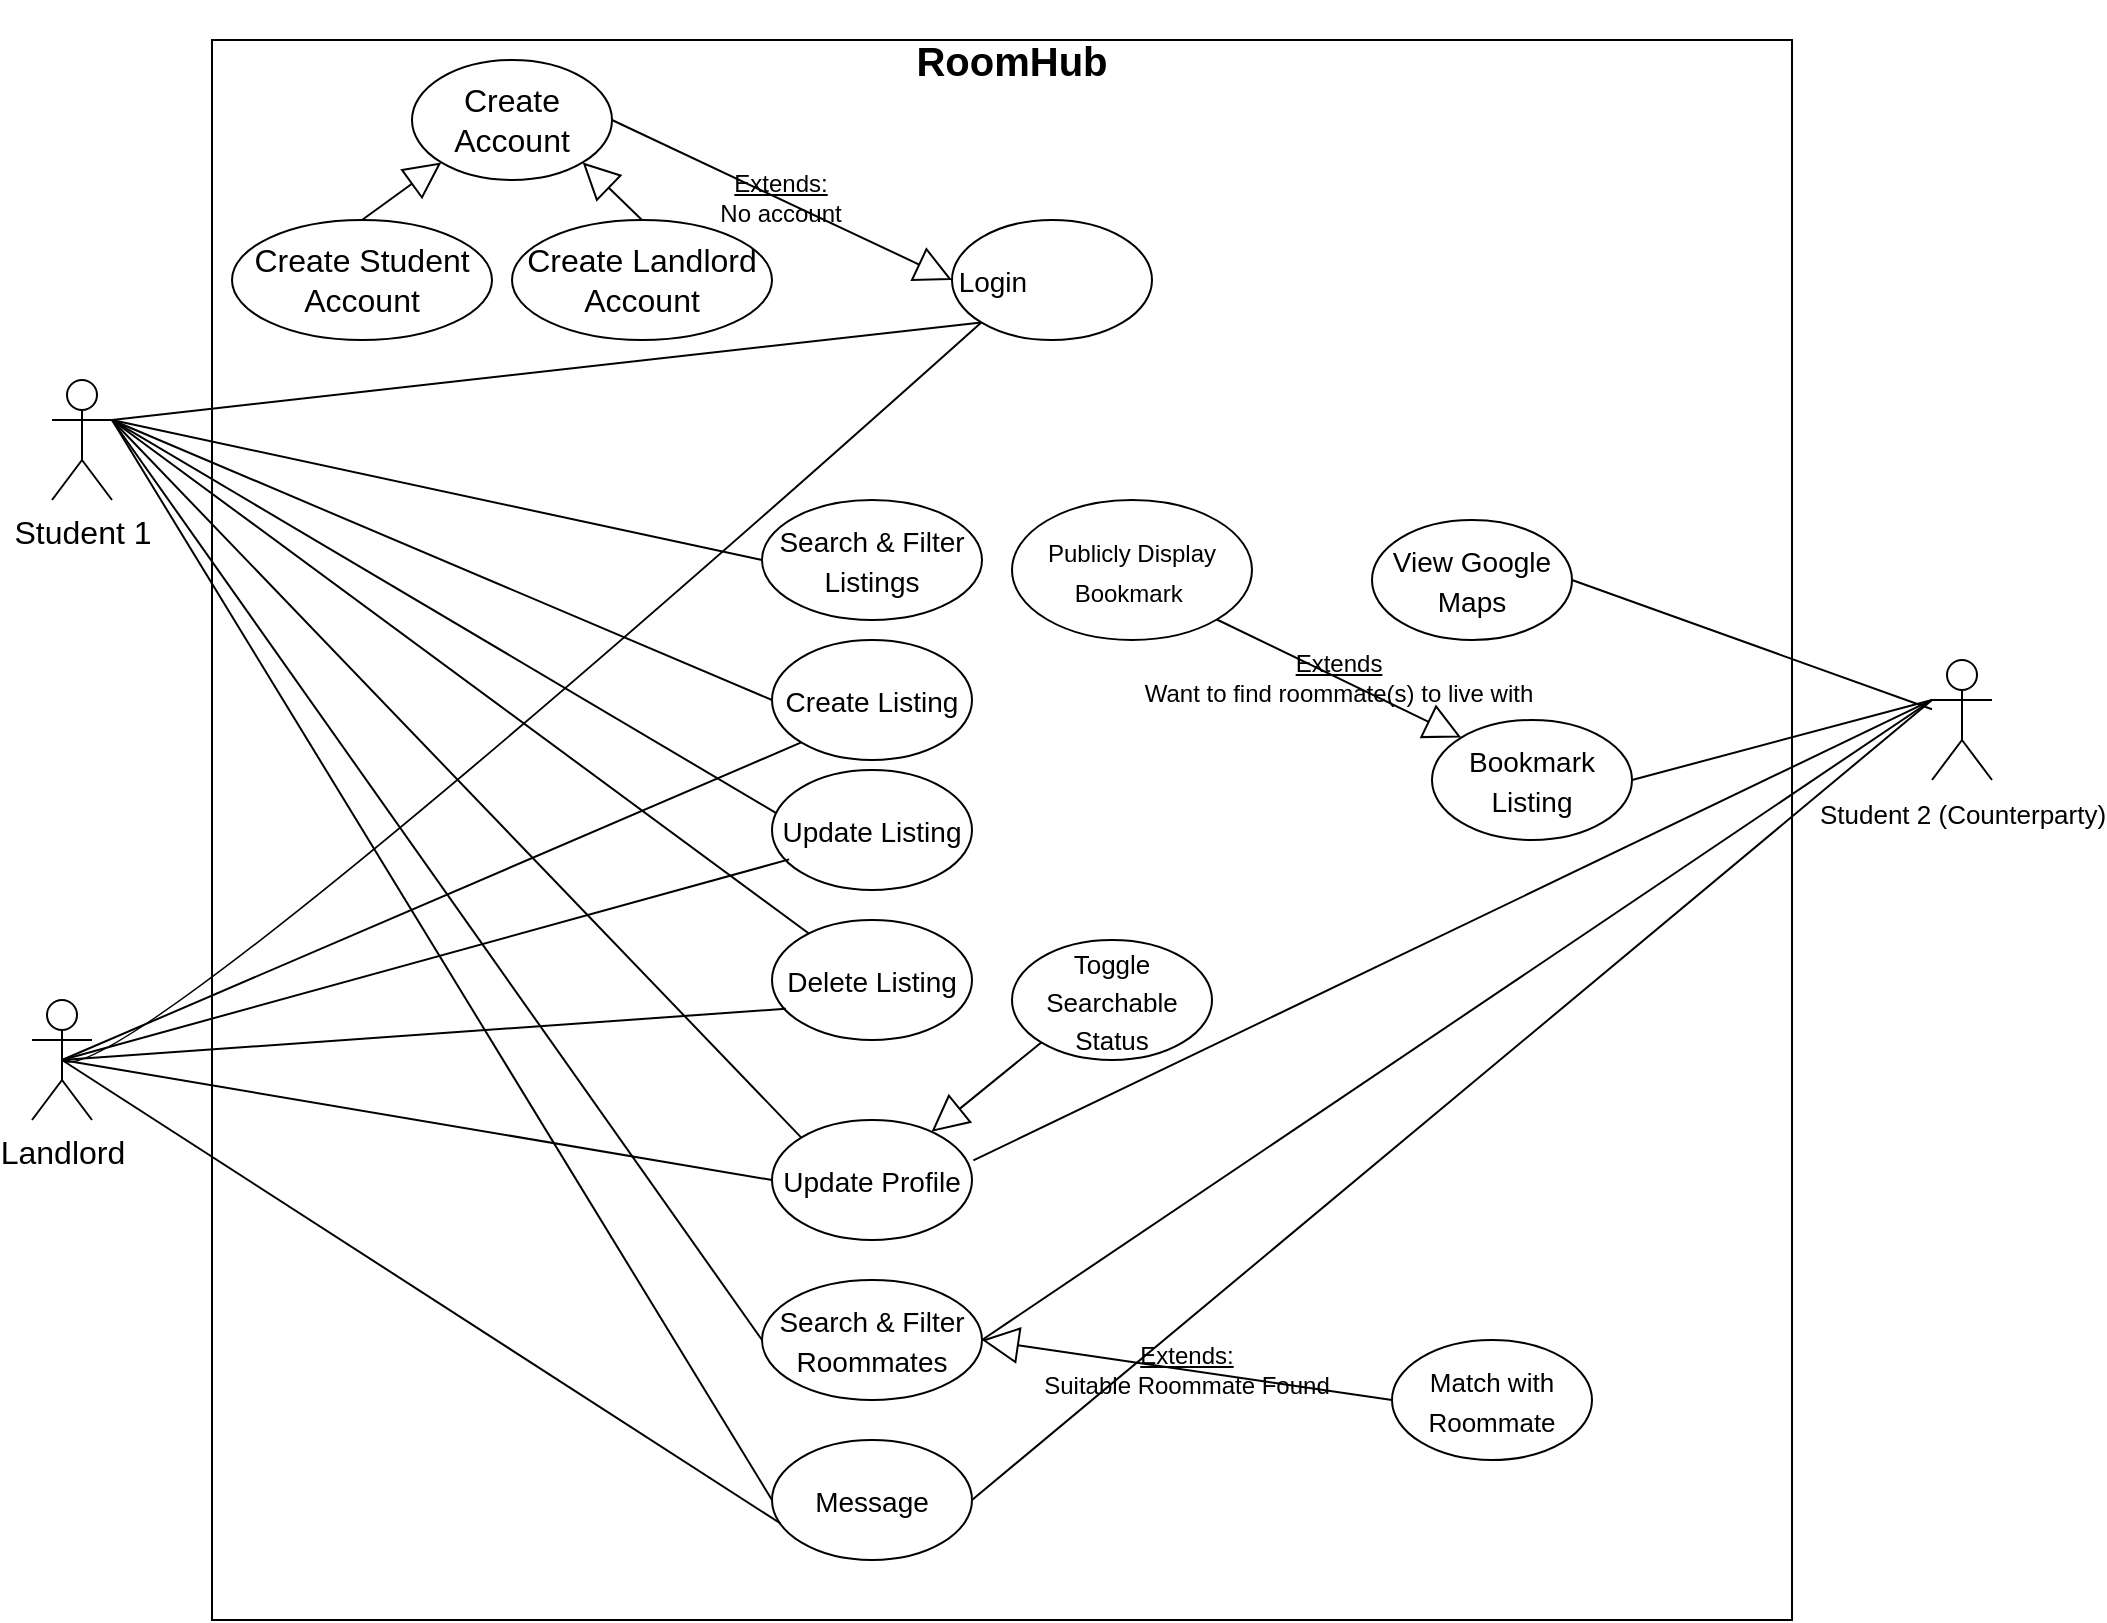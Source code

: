 <mxfile version="23.1.5" type="google" pages="4">
  <diagram name="Use Case Diagram" id="13e1069c-82ec-6db2-03f1-153e76fe0fe0">
    <mxGraphModel grid="1" page="1" gridSize="10" guides="1" tooltips="1" connect="1" arrows="1" fold="1" pageScale="1" pageWidth="1100" pageHeight="850" background="none" math="0" shadow="0">
      <root>
        <mxCell id="0" />
        <mxCell id="1" parent="0" />
        <mxCell id="o6PGD1fGuCbrXZb0DA6R-1" value="" style="whiteSpace=wrap;html=1;aspect=fixed;labelBackgroundColor=none;" vertex="1" parent="1">
          <mxGeometry x="150" y="20" width="790" height="790" as="geometry" />
        </mxCell>
        <mxCell id="o6PGD1fGuCbrXZb0DA6R-2" value="&lt;font style=&quot;font-size: 14px;&quot;&gt;Create Listing&lt;/font&gt;" style="ellipse;whiteSpace=wrap;html=1;fontSize=16;labelBackgroundColor=none;" vertex="1" parent="1">
          <mxGeometry x="430" y="320" width="100" height="60" as="geometry" />
        </mxCell>
        <mxCell id="o6PGD1fGuCbrXZb0DA6R-3" value="Student 1" style="shape=umlActor;verticalLabelPosition=bottom;verticalAlign=top;html=1;outlineConnect=0;fontSize=16;labelBackgroundColor=none;" vertex="1" parent="1">
          <mxGeometry x="70" y="190" width="30" height="60" as="geometry" />
        </mxCell>
        <mxCell id="o6PGD1fGuCbrXZb0DA6R-4" value="" style="endArrow=none;html=1;rounded=0;fontSize=12;startSize=8;endSize=8;curved=1;entryX=0;entryY=0.5;entryDx=0;entryDy=0;exitX=1;exitY=0.333;exitDx=0;exitDy=0;exitPerimeter=0;labelBackgroundColor=none;fontColor=default;" edge="1" parent="1" source="o6PGD1fGuCbrXZb0DA6R-3" target="o6PGD1fGuCbrXZb0DA6R-2">
          <mxGeometry width="50" height="50" relative="1" as="geometry">
            <mxPoint x="140" y="250" as="sourcePoint" />
            <mxPoint x="190" y="200" as="targetPoint" />
          </mxGeometry>
        </mxCell>
        <mxCell id="o6PGD1fGuCbrXZb0DA6R-6" value="&lt;span style=&quot;font-size: 14px;&quot;&gt;Bookmark Listing&lt;/span&gt;" style="ellipse;whiteSpace=wrap;html=1;fontSize=16;labelBackgroundColor=none;" vertex="1" parent="1">
          <mxGeometry x="760" y="360" width="100" height="60" as="geometry" />
        </mxCell>
        <mxCell id="o6PGD1fGuCbrXZb0DA6R-7" value="" style="endArrow=none;html=1;rounded=0;fontSize=12;startSize=8;endSize=8;curved=1;exitX=1;exitY=0.5;exitDx=0;exitDy=0;entryX=0;entryY=0.333;entryDx=0;entryDy=0;entryPerimeter=0;labelBackgroundColor=none;fontColor=default;" edge="1" parent="1" source="o6PGD1fGuCbrXZb0DA6R-6" target="o6PGD1fGuCbrXZb0DA6R-5">
          <mxGeometry width="50" height="50" relative="1" as="geometry">
            <mxPoint x="830" y="260" as="sourcePoint" />
            <mxPoint x="1000" y="360" as="targetPoint" />
          </mxGeometry>
        </mxCell>
        <mxCell id="o6PGD1fGuCbrXZb0DA6R-5" value="&lt;font style=&quot;font-size: 13px;&quot;&gt;Student 2 (Counterparty)&lt;/font&gt;" style="shape=umlActor;verticalLabelPosition=bottom;verticalAlign=top;html=1;outlineConnect=0;fontSize=16;labelBackgroundColor=none;" vertex="1" parent="1">
          <mxGeometry x="1010" y="330" width="30" height="60" as="geometry" />
        </mxCell>
        <mxCell id="Q4ZxmLTz1MdPoxYYcBys-6" value="&lt;span style=&quot;font-size: 14px;&quot;&gt;View Google Maps&lt;/span&gt;" style="ellipse;whiteSpace=wrap;html=1;fontSize=16;labelBackgroundColor=none;" vertex="1" parent="1">
          <mxGeometry x="730" y="260" width="100" height="60" as="geometry" />
        </mxCell>
        <mxCell id="1ttKsS9p6jUWanFFPM_a-1" value="&lt;font style=&quot;font-size: 14px;&quot;&gt;Message&lt;/font&gt;" style="ellipse;whiteSpace=wrap;html=1;fontSize=16;labelBackgroundColor=none;" vertex="1" parent="1">
          <mxGeometry x="430" y="720" width="100" height="60" as="geometry" />
        </mxCell>
        <mxCell id="Q4ZxmLTz1MdPoxYYcBys-7" value="" style="endArrow=none;html=1;rounded=0;fontSize=12;startSize=8;endSize=8;curved=1;exitX=1;exitY=0.5;exitDx=0;exitDy=0;labelBackgroundColor=none;fontColor=default;" edge="1" parent="1" source="Q4ZxmLTz1MdPoxYYcBys-6" target="o6PGD1fGuCbrXZb0DA6R-5">
          <mxGeometry width="50" height="50" relative="1" as="geometry">
            <mxPoint x="730" y="405" as="sourcePoint" />
            <mxPoint x="950" y="350" as="targetPoint" />
          </mxGeometry>
        </mxCell>
        <mxCell id="1ttKsS9p6jUWanFFPM_a-3" value="" style="endArrow=none;html=1;rounded=0;entryX=0;entryY=0.5;entryDx=0;entryDy=0;exitX=0.5;exitY=0.5;exitDx=0;exitDy=0;exitPerimeter=0;labelBackgroundColor=none;fontColor=default;" edge="1" parent="1" source="LoIunmKGj58I9Xqp5zcF-2" target="1ttKsS9p6jUWanFFPM_a-51">
          <mxGeometry width="50" height="50" relative="1" as="geometry">
            <mxPoint x="120" y="580" as="sourcePoint" />
            <mxPoint x="170" y="530" as="targetPoint" />
          </mxGeometry>
        </mxCell>
        <mxCell id="Q4ZxmLTz1MdPoxYYcBys-1" value="" style="endArrow=none;html=1;rounded=0;entryX=0;entryY=0.5;entryDx=0;entryDy=0;exitX=1;exitY=0.333;exitDx=0;exitDy=0;exitPerimeter=0;labelBackgroundColor=none;fontColor=default;" edge="1" parent="1" source="o6PGD1fGuCbrXZb0DA6R-3" target="1ttKsS9p6jUWanFFPM_a-1">
          <mxGeometry width="50" height="50" relative="1" as="geometry">
            <mxPoint x="130" y="260" as="sourcePoint" />
            <mxPoint x="520" y="380" as="targetPoint" />
          </mxGeometry>
        </mxCell>
        <mxCell id="Q4ZxmLTz1MdPoxYYcBys-2" value="" style="endArrow=none;html=1;rounded=0;entryX=1;entryY=0.5;entryDx=0;entryDy=0;exitX=0;exitY=0.333;exitDx=0;exitDy=0;exitPerimeter=0;labelBackgroundColor=none;fontColor=default;" edge="1" parent="1" source="o6PGD1fGuCbrXZb0DA6R-5" target="1ttKsS9p6jUWanFFPM_a-1">
          <mxGeometry width="50" height="50" relative="1" as="geometry">
            <mxPoint x="1000" y="360" as="sourcePoint" />
            <mxPoint x="520" y="380" as="targetPoint" />
          </mxGeometry>
        </mxCell>
        <mxCell id="LoIunmKGj58I9Xqp5zcF-2" value="Landlord" style="shape=umlActor;verticalLabelPosition=bottom;verticalAlign=top;html=1;outlineConnect=0;fontSize=16;labelBackgroundColor=none;" vertex="1" parent="1">
          <mxGeometry x="60" y="500" width="30" height="60" as="geometry" />
        </mxCell>
        <mxCell id="1ttKsS9p6jUWanFFPM_a-17" value="&lt;font style=&quot;font-size: 14px;&quot;&gt;Login&lt;span style=&quot;white-space: pre;&quot;&gt;&#x9;&lt;/span&gt;&lt;span style=&quot;white-space: pre;&quot;&gt;&#x9;&lt;/span&gt;&lt;/font&gt;" style="ellipse;whiteSpace=wrap;html=1;fontSize=16;labelBackgroundColor=none;" vertex="1" parent="1">
          <mxGeometry x="520" y="110" width="100" height="60" as="geometry" />
        </mxCell>
        <mxCell id="1ttKsS9p6jUWanFFPM_a-37" value="&lt;font style=&quot;font-size: 20px;&quot;&gt;&lt;b&gt;RoomHub&lt;/b&gt;&lt;/font&gt;" style="text;html=1;align=center;verticalAlign=middle;whiteSpace=wrap;rounded=0;labelBackgroundColor=none;" vertex="1" parent="1">
          <mxGeometry x="495" width="110" height="60" as="geometry" />
        </mxCell>
        <mxCell id="o6PGD1fGuCbrXZb0DA6R-9" value="&lt;font style=&quot;font-size: 14px;&quot;&gt;Delete Listing&lt;br&gt;&lt;/font&gt;" style="ellipse;whiteSpace=wrap;html=1;fontSize=16;labelBackgroundColor=none;" vertex="1" parent="1">
          <mxGeometry x="430" y="460" width="100" height="60" as="geometry" />
        </mxCell>
        <mxCell id="o6PGD1fGuCbrXZb0DA6R-10" value="" style="endArrow=none;html=1;rounded=0;fontSize=12;startSize=8;endSize=8;curved=1;exitX=1;exitY=0.333;exitDx=0;exitDy=0;exitPerimeter=0;labelBackgroundColor=none;fontColor=default;" edge="1" parent="1" source="o6PGD1fGuCbrXZb0DA6R-3" target="o6PGD1fGuCbrXZb0DA6R-9">
          <mxGeometry width="50" height="50" relative="1" as="geometry">
            <mxPoint x="120" y="220" as="sourcePoint" />
            <mxPoint x="390" y="260" as="targetPoint" />
          </mxGeometry>
        </mxCell>
        <mxCell id="o6PGD1fGuCbrXZb0DA6R-11" value="Create Account" style="ellipse;whiteSpace=wrap;html=1;fontSize=16;labelBackgroundColor=none;" vertex="1" parent="1">
          <mxGeometry x="250" y="30" width="100" height="60" as="geometry" />
        </mxCell>
        <mxCell id="o6PGD1fGuCbrXZb0DA6R-8" value="" style="endArrow=none;html=1;rounded=0;fontSize=12;startSize=8;endSize=8;curved=1;entryX=0;entryY=1;entryDx=0;entryDy=0;exitX=0.5;exitY=0.5;exitDx=0;exitDy=0;exitPerimeter=0;labelBackgroundColor=none;fontColor=default;" edge="1" parent="1" source="LoIunmKGj58I9Xqp5zcF-2" target="1ttKsS9p6jUWanFFPM_a-17">
          <mxGeometry width="50" height="50" relative="1" as="geometry">
            <mxPoint x="160" y="560" as="sourcePoint" />
            <mxPoint x="355" y="335" as="targetPoint" />
            <Array as="points">
              <mxPoint x="100" y="550" />
            </Array>
          </mxGeometry>
        </mxCell>
        <mxCell id="o6PGD1fGuCbrXZb0DA6R-18" value="" style="endArrow=none;html=1;rounded=0;fontSize=12;startSize=8;endSize=8;curved=1;entryX=0;entryY=1;entryDx=0;entryDy=0;exitX=1;exitY=0.333;exitDx=0;exitDy=0;exitPerimeter=0;labelBackgroundColor=none;fontColor=default;" edge="1" parent="1" source="o6PGD1fGuCbrXZb0DA6R-3" target="1ttKsS9p6jUWanFFPM_a-17">
          <mxGeometry width="50" height="50" relative="1" as="geometry">
            <mxPoint x="140" y="230" as="sourcePoint" />
            <mxPoint x="190" y="180" as="targetPoint" />
          </mxGeometry>
        </mxCell>
        <mxCell id="o6PGD1fGuCbrXZb0DA6R-19" value="&lt;font style=&quot;font-size: 14px;&quot;&gt;Search &amp;amp; Filter Listings&lt;/font&gt;" style="ellipse;whiteSpace=wrap;html=1;fontSize=16;labelBackgroundColor=none;" vertex="1" parent="1">
          <mxGeometry x="425" y="250" width="110" height="60" as="geometry" />
        </mxCell>
        <mxCell id="o6PGD1fGuCbrXZb0DA6R-21" value="&lt;font style=&quot;font-size: 14px;&quot;&gt;Update Listing&lt;br&gt;&lt;/font&gt;" style="ellipse;whiteSpace=wrap;html=1;fontSize=16;labelBackgroundColor=none;" vertex="1" parent="1">
          <mxGeometry x="430" y="385" width="100" height="60" as="geometry" />
        </mxCell>
        <mxCell id="1ttKsS9p6jUWanFFPM_a-51" value="&lt;font style=&quot;font-size: 14px;&quot;&gt;Update Profile&lt;br&gt;&lt;/font&gt;" style="ellipse;whiteSpace=wrap;html=1;fontSize=16;labelBackgroundColor=none;" vertex="1" parent="1">
          <mxGeometry x="430" y="560" width="100" height="60" as="geometry" />
        </mxCell>
        <mxCell id="o6PGD1fGuCbrXZb0DA6R-22" value="" style="endArrow=none;html=1;rounded=0;fontSize=12;startSize=8;endSize=8;curved=1;entryX=0.017;entryY=0.355;entryDx=0;entryDy=0;entryPerimeter=0;exitX=1;exitY=0.333;exitDx=0;exitDy=0;exitPerimeter=0;labelBackgroundColor=none;fontColor=default;" edge="1" parent="1" source="o6PGD1fGuCbrXZb0DA6R-3" target="o6PGD1fGuCbrXZb0DA6R-21">
          <mxGeometry width="50" height="50" relative="1" as="geometry">
            <mxPoint x="120" y="220" as="sourcePoint" />
            <mxPoint x="415" y="310" as="targetPoint" />
          </mxGeometry>
        </mxCell>
        <mxCell id="o6PGD1fGuCbrXZb0DA6R-23" value="" style="endArrow=none;html=1;rounded=0;fontSize=12;startSize=8;endSize=8;curved=1;entryX=0;entryY=1;entryDx=0;entryDy=0;exitX=0.5;exitY=0.5;exitDx=0;exitDy=0;exitPerimeter=0;labelBackgroundColor=none;fontColor=default;" edge="1" parent="1" source="LoIunmKGj58I9Xqp5zcF-2" target="o6PGD1fGuCbrXZb0DA6R-2">
          <mxGeometry width="50" height="50" relative="1" as="geometry">
            <mxPoint x="110" y="580" as="sourcePoint" />
            <mxPoint x="170" y="540" as="targetPoint" />
          </mxGeometry>
        </mxCell>
        <mxCell id="o6PGD1fGuCbrXZb0DA6R-24" value="" style="endArrow=none;html=1;rounded=0;fontSize=12;startSize=8;endSize=8;curved=1;entryX=0.086;entryY=0.745;entryDx=0;entryDy=0;entryPerimeter=0;exitX=0.5;exitY=0.5;exitDx=0;exitDy=0;exitPerimeter=0;labelBackgroundColor=none;fontColor=default;" edge="1" parent="1" source="LoIunmKGj58I9Xqp5zcF-2" target="o6PGD1fGuCbrXZb0DA6R-21">
          <mxGeometry width="50" height="50" relative="1" as="geometry">
            <mxPoint x="110" y="580" as="sourcePoint" />
            <mxPoint x="430" y="341" as="targetPoint" />
          </mxGeometry>
        </mxCell>
        <mxCell id="o6PGD1fGuCbrXZb0DA6R-27" value="" style="endArrow=none;html=1;rounded=0;fontSize=12;startSize=8;endSize=8;curved=1;entryX=0.069;entryY=0.74;entryDx=0;entryDy=0;entryPerimeter=0;exitX=0.5;exitY=0.5;exitDx=0;exitDy=0;exitPerimeter=0;labelBackgroundColor=none;fontColor=default;" edge="1" parent="1" source="LoIunmKGj58I9Xqp5zcF-2" target="o6PGD1fGuCbrXZb0DA6R-9">
          <mxGeometry width="50" height="50" relative="1" as="geometry">
            <mxPoint x="110" y="590" as="sourcePoint" />
            <mxPoint x="120" y="580" as="targetPoint" />
          </mxGeometry>
        </mxCell>
        <mxCell id="o6PGD1fGuCbrXZb0DA6R-28" value="" style="endArrow=none;html=1;rounded=0;fontSize=12;startSize=8;endSize=8;curved=1;entryX=0;entryY=0;entryDx=0;entryDy=0;exitX=1;exitY=0.333;exitDx=0;exitDy=0;exitPerimeter=0;labelBackgroundColor=none;fontColor=default;" edge="1" parent="1" source="o6PGD1fGuCbrXZb0DA6R-3" target="1ttKsS9p6jUWanFFPM_a-51">
          <mxGeometry width="50" height="50" relative="1" as="geometry">
            <mxPoint x="120" y="220" as="sourcePoint" />
            <mxPoint x="180" y="250" as="targetPoint" />
          </mxGeometry>
        </mxCell>
        <mxCell id="o6PGD1fGuCbrXZb0DA6R-30" value="" style="endArrow=none;html=1;rounded=0;fontSize=12;startSize=8;endSize=8;curved=1;entryX=0.041;entryY=0.694;entryDx=0;entryDy=0;entryPerimeter=0;exitX=0.5;exitY=0.5;exitDx=0;exitDy=0;exitPerimeter=0;labelBackgroundColor=none;fontColor=default;" edge="1" parent="1" source="LoIunmKGj58I9Xqp5zcF-2" target="1ttKsS9p6jUWanFFPM_a-1">
          <mxGeometry width="50" height="50" relative="1" as="geometry">
            <mxPoint x="120" y="590" as="sourcePoint" />
            <mxPoint x="170" y="540" as="targetPoint" />
          </mxGeometry>
        </mxCell>
        <mxCell id="LoIunmKGj58I9Xqp5zcF-13" value="" style="endArrow=none;html=1;rounded=0;fontSize=12;startSize=8;endSize=8;curved=1;entryX=0;entryY=0.5;entryDx=0;entryDy=0;exitX=1;exitY=0.333;exitDx=0;exitDy=0;exitPerimeter=0;labelBackgroundColor=none;fontColor=default;" edge="1" parent="1" source="o6PGD1fGuCbrXZb0DA6R-3" target="o6PGD1fGuCbrXZb0DA6R-19">
          <mxGeometry width="50" height="50" relative="1" as="geometry">
            <mxPoint x="130" y="220" as="sourcePoint" />
            <mxPoint x="540" y="161" as="targetPoint" />
          </mxGeometry>
        </mxCell>
        <mxCell id="LoIunmKGj58I9Xqp5zcF-15" value="" style="endArrow=none;html=1;rounded=0;fontSize=12;startSize=8;endSize=8;curved=1;exitX=1.007;exitY=0.337;exitDx=0;exitDy=0;exitPerimeter=0;entryX=0;entryY=0.333;entryDx=0;entryDy=0;entryPerimeter=0;labelBackgroundColor=none;fontColor=default;" edge="1" parent="1" source="1ttKsS9p6jUWanFFPM_a-51" target="o6PGD1fGuCbrXZb0DA6R-5">
          <mxGeometry width="50" height="50" relative="1" as="geometry">
            <mxPoint x="561" y="610" as="sourcePoint" />
            <mxPoint x="1010" y="350" as="targetPoint" />
          </mxGeometry>
        </mxCell>
        <mxCell id="LoIunmKGj58I9Xqp5zcF-16" value="&lt;font style=&quot;&quot;&gt;&lt;font style=&quot;font-size: 13px;&quot;&gt;Toggle Searchable Status&lt;/font&gt;&lt;br&gt;&lt;/font&gt;" style="ellipse;whiteSpace=wrap;html=1;fontSize=16;labelBackgroundColor=none;" vertex="1" parent="1">
          <mxGeometry x="550" y="470" width="100" height="60" as="geometry" />
        </mxCell>
        <mxCell id="Q4ZxmLTz1MdPoxYYcBys-9" value="" style="endArrow=block;endSize=16;endFill=0;html=1;rounded=0;fontSize=12;curved=1;exitX=0;exitY=1;exitDx=0;exitDy=0;labelBackgroundColor=none;fontColor=default;" edge="1" parent="1" source="LoIunmKGj58I9Xqp5zcF-16" target="1ttKsS9p6jUWanFFPM_a-51">
          <mxGeometry x="0.0" width="160" relative="1" as="geometry">
            <mxPoint x="647.283" y="251.146" as="sourcePoint" />
            <mxPoint x="725" y="319" as="targetPoint" />
            <mxPoint as="offset" />
          </mxGeometry>
        </mxCell>
        <mxCell id="LoIunmKGj58I9Xqp5zcF-17" value="&lt;font style=&quot;font-size: 14px;&quot;&gt;Search &amp;amp; Filter Roommates&lt;/font&gt;" style="ellipse;whiteSpace=wrap;html=1;fontSize=16;labelBackgroundColor=none;" vertex="1" parent="1">
          <mxGeometry x="425" y="640" width="110" height="60" as="geometry" />
        </mxCell>
        <mxCell id="LoIunmKGj58I9Xqp5zcF-18" value="&lt;u&gt;Extends:&lt;/u&gt;&lt;br&gt;No account" style="endArrow=block;endSize=16;endFill=0;html=1;rounded=0;fontSize=12;curved=1;exitX=1;exitY=0.5;exitDx=0;exitDy=0;entryX=0;entryY=0.5;entryDx=0;entryDy=0;labelBackgroundColor=none;fontColor=default;" edge="1" parent="1" source="o6PGD1fGuCbrXZb0DA6R-11" target="1ttKsS9p6jUWanFFPM_a-17">
          <mxGeometry x="-0.014" width="160" relative="1" as="geometry">
            <mxPoint x="440.003" y="69.996" as="sourcePoint" />
            <mxPoint x="516.72" y="137.85" as="targetPoint" />
            <mxPoint as="offset" />
          </mxGeometry>
        </mxCell>
        <mxCell id="o6PGD1fGuCbrXZb0DA6R-32" value="&lt;font style=&quot;font-size: 12px;&quot;&gt;Publicly Display Bookmark&amp;nbsp;&lt;/font&gt;" style="ellipse;whiteSpace=wrap;html=1;fontSize=16;labelBackgroundColor=none;" vertex="1" parent="1">
          <mxGeometry x="550" y="250" width="120" height="70" as="geometry" />
        </mxCell>
        <mxCell id="o6PGD1fGuCbrXZb0DA6R-34" value="&lt;u&gt;Extends&lt;/u&gt;&lt;br&gt;Want to find roommate(s) to live with" style="endArrow=block;endSize=16;endFill=0;html=1;rounded=0;fontSize=12;curved=1;exitX=1;exitY=1;exitDx=0;exitDy=0;entryX=0;entryY=0;entryDx=0;entryDy=0;labelBackgroundColor=none;fontColor=default;" edge="1" parent="1" source="o6PGD1fGuCbrXZb0DA6R-32" target="o6PGD1fGuCbrXZb0DA6R-6">
          <mxGeometry x="-0.004" width="160" relative="1" as="geometry">
            <mxPoint x="605" y="380" as="sourcePoint" />
            <mxPoint x="765" y="420" as="targetPoint" />
            <mxPoint as="offset" />
          </mxGeometry>
        </mxCell>
        <mxCell id="LoIunmKGj58I9Xqp5zcF-19" value="" style="endArrow=none;html=1;rounded=0;entryX=0;entryY=0.5;entryDx=0;entryDy=0;exitX=1;exitY=0.333;exitDx=0;exitDy=0;exitPerimeter=0;labelBackgroundColor=none;fontColor=default;" edge="1" parent="1" source="o6PGD1fGuCbrXZb0DA6R-3" target="LoIunmKGj58I9Xqp5zcF-17">
          <mxGeometry width="50" height="50" relative="1" as="geometry">
            <mxPoint x="83" y="248" as="sourcePoint" />
            <mxPoint x="463" y="798" as="targetPoint" />
          </mxGeometry>
        </mxCell>
        <mxCell id="LoIunmKGj58I9Xqp5zcF-20" value="" style="endArrow=none;html=1;rounded=0;entryX=1;entryY=0.5;entryDx=0;entryDy=0;exitX=0;exitY=0.333;exitDx=0;exitDy=0;exitPerimeter=0;labelBackgroundColor=none;fontColor=default;" edge="1" parent="1" source="o6PGD1fGuCbrXZb0DA6R-5" target="LoIunmKGj58I9Xqp5zcF-17">
          <mxGeometry width="50" height="50" relative="1" as="geometry">
            <mxPoint x="1000" y="360" as="sourcePoint" />
            <mxPoint x="620" y="690" as="targetPoint" />
          </mxGeometry>
        </mxCell>
        <mxCell id="LoIunmKGj58I9Xqp5zcF-21" value="&lt;font style=&quot;&quot;&gt;&lt;font style=&quot;font-size: 13px;&quot;&gt;Match with Roommate&lt;/font&gt;&lt;br&gt;&lt;/font&gt;" style="ellipse;whiteSpace=wrap;html=1;fontSize=16;labelBackgroundColor=none;" vertex="1" parent="1">
          <mxGeometry x="740" y="670" width="100" height="60" as="geometry" />
        </mxCell>
        <mxCell id="LoIunmKGj58I9Xqp5zcF-23" value="&lt;u&gt;Extends:&lt;br&gt;&lt;/u&gt;Suitable Roommate Found" style="endArrow=block;endSize=16;endFill=0;html=1;rounded=0;fontSize=12;curved=1;exitX=0;exitY=0.5;exitDx=0;exitDy=0;entryX=1;entryY=0.5;entryDx=0;entryDy=0;labelBackgroundColor=none;fontColor=default;" edge="1" parent="1" source="LoIunmKGj58I9Xqp5zcF-21" target="LoIunmKGj58I9Xqp5zcF-17">
          <mxGeometry x="0.003" width="160" relative="1" as="geometry">
            <mxPoint x="599" y="659" as="sourcePoint" />
            <mxPoint x="549" y="703" as="targetPoint" />
            <mxPoint as="offset" />
          </mxGeometry>
        </mxCell>
        <mxCell id="a5dil0GyV3k-o8jlz6cG-5" value="Create Student Account" style="ellipse;whiteSpace=wrap;html=1;fontSize=16;labelBackgroundColor=none;" vertex="1" parent="1">
          <mxGeometry x="160" y="110" width="130" height="60" as="geometry" />
        </mxCell>
        <mxCell id="a5dil0GyV3k-o8jlz6cG-6" value="Create Landlord Account" style="ellipse;whiteSpace=wrap;html=1;fontSize=16;labelBackgroundColor=none;" vertex="1" parent="1">
          <mxGeometry x="300" y="110" width="130" height="60" as="geometry" />
        </mxCell>
        <mxCell id="a5dil0GyV3k-o8jlz6cG-12" value="" style="endArrow=block;endSize=16;endFill=0;html=1;rounded=0;exitX=0.5;exitY=0;exitDx=0;exitDy=0;entryX=0;entryY=1;entryDx=0;entryDy=0;labelBackgroundColor=none;fontColor=default;" edge="1" parent="1" source="a5dil0GyV3k-o8jlz6cG-5" target="o6PGD1fGuCbrXZb0DA6R-11">
          <mxGeometry width="160" relative="1" as="geometry">
            <mxPoint x="100" y="60" as="sourcePoint" />
            <mxPoint x="260" y="60" as="targetPoint" />
          </mxGeometry>
        </mxCell>
        <mxCell id="a5dil0GyV3k-o8jlz6cG-14" value="" style="endArrow=block;endSize=16;endFill=0;html=1;rounded=0;exitX=0.5;exitY=0;exitDx=0;exitDy=0;entryX=1;entryY=1;entryDx=0;entryDy=0;labelBackgroundColor=none;fontColor=default;" edge="1" parent="1" source="a5dil0GyV3k-o8jlz6cG-6" target="o6PGD1fGuCbrXZb0DA6R-11">
          <mxGeometry width="160" relative="1" as="geometry">
            <mxPoint x="320" y="119" as="sourcePoint" />
            <mxPoint x="360" y="90" as="targetPoint" />
          </mxGeometry>
        </mxCell>
      </root>
    </mxGraphModel>
  </diagram>
  <diagram id="g5fOmZRdoUXkCMnYQ6Xr" name="Registration - login">
    <mxGraphModel grid="0" page="0" gridSize="10" guides="1" tooltips="1" connect="1" arrows="1" fold="1" pageScale="1" pageWidth="850" pageHeight="1100" math="0" shadow="0">
      <root>
        <mxCell id="0" />
        <mxCell id="1" parent="0" />
        <mxCell id="i1NoUp8smd-S0WNThqsI-1" value="Client-Side Registration" style="shape=umlLifeline;perimeter=lifelinePerimeter;whiteSpace=wrap;html=1;container=1;collapsible=0;recursiveResize=0;outlineConnect=0;rounded=1;shadow=0;comic=0;labelBackgroundColor=none;strokeWidth=1;fontFamily=Verdana;fontSize=12;align=center;" vertex="1" parent="1">
          <mxGeometry x="32" y="71.5" width="100" height="387.5" as="geometry" />
        </mxCell>
        <mxCell id="i1NoUp8smd-S0WNThqsI-2" value="" style="html=1;points=[];perimeter=orthogonalPerimeter;rounded=0;shadow=0;comic=0;labelBackgroundColor=none;strokeWidth=1;fontFamily=Verdana;fontSize=12;align=center;" vertex="1" parent="i1NoUp8smd-S0WNThqsI-1">
          <mxGeometry x="45" y="100" width="10" height="288" as="geometry" />
        </mxCell>
        <mxCell id="i1NoUp8smd-S0WNThqsI-3" value="Server-Side" style="shape=umlLifeline;perimeter=lifelinePerimeter;whiteSpace=wrap;html=1;container=1;collapsible=0;recursiveResize=0;outlineConnect=0;rounded=1;shadow=0;comic=0;labelBackgroundColor=none;strokeWidth=1;fontFamily=Verdana;fontSize=12;align=center;" vertex="1" parent="1">
          <mxGeometry x="679" y="70" width="100" height="686" as="geometry" />
        </mxCell>
        <mxCell id="i1NoUp8smd-S0WNThqsI-4" value="" style="html=1;points=[];perimeter=orthogonalPerimeter;rounded=0;shadow=0;comic=0;labelBackgroundColor=none;strokeWidth=1;fontFamily=Verdana;fontSize=12;align=center;" vertex="1" parent="i1NoUp8smd-S0WNThqsI-3">
          <mxGeometry x="45" y="101" width="10" height="585" as="geometry" />
        </mxCell>
        <mxCell id="7wazzro-S9lcxQdeiF4y-2" value="Check if Account Already Exists" style="html=1;verticalAlign=bottom;endArrow=block;labelBackgroundColor=none;fontFamily=Verdana;fontSize=12;edgeStyle=elbowEdgeStyle;elbow=vertical;rounded=0;startSize=8;endSize=8;" edge="1" parent="i1NoUp8smd-S0WNThqsI-3" target="i1NoUp8smd-S0WNThqsI-6">
          <mxGeometry x="0.027" y="10" relative="1" as="geometry">
            <mxPoint x="55" y="245.44" as="sourcePoint" />
            <mxPoint x="629.5" y="245.43" as="targetPoint" />
            <Array as="points">
              <mxPoint x="82" y="245.43" />
            </Array>
            <mxPoint as="offset" />
          </mxGeometry>
        </mxCell>
        <mxCell id="i1NoUp8smd-S0WNThqsI-5" value="Client-Side Login" style="shape=umlLifeline;perimeter=lifelinePerimeter;whiteSpace=wrap;html=1;container=1;collapsible=0;recursiveResize=0;outlineConnect=0;rounded=1;shadow=0;comic=0;labelBackgroundColor=none;strokeWidth=1;fontFamily=Verdana;fontSize=12;align=center;" vertex="1" parent="1">
          <mxGeometry x="358" y="70" width="100" height="580" as="geometry" />
        </mxCell>
        <mxCell id="i1NoUp8smd-S0WNThqsI-6" value="Django Internal Database" style="shape=umlLifeline;perimeter=lifelinePerimeter;whiteSpace=wrap;html=1;container=1;collapsible=0;recursiveResize=0;outlineConnect=0;rounded=1;shadow=0;comic=0;labelBackgroundColor=none;strokeWidth=1;fontFamily=Verdana;fontSize=12;align=center;" vertex="1" parent="1">
          <mxGeometry x="1065" y="70" width="100" height="692" as="geometry" />
        </mxCell>
        <mxCell id="i1NoUp8smd-S0WNThqsI-13" value="" style="html=1;points=[];perimeter=orthogonalPerimeter;rounded=0;shadow=0;comic=0;labelBackgroundColor=none;strokeWidth=1;fontFamily=Verdana;fontSize=12;align=center;" vertex="1" parent="i1NoUp8smd-S0WNThqsI-6">
          <mxGeometry x="45" y="101.5" width="10" height="590.5" as="geometry" />
        </mxCell>
        <mxCell id="7wazzro-S9lcxQdeiF4y-10" value="DB Query" style="html=1;verticalAlign=bottom;endArrow=block;labelBackgroundColor=none;fontFamily=Verdana;fontSize=12;elbow=vertical;edgeStyle=orthogonalEdgeStyle;curved=1;entryX=1;entryY=0.286;entryPerimeter=0;exitX=1.038;exitY=0.345;exitPerimeter=0;rounded=0;startSize=8;endSize=8;dashed=1;" edge="1" parent="i1NoUp8smd-S0WNThqsI-6">
          <mxGeometry x="0.119" y="34" relative="1" as="geometry">
            <mxPoint x="58" y="389.52" as="sourcePoint" />
            <mxPoint x="63" y="427.52" as="targetPoint" />
            <Array as="points">
              <mxPoint x="113" y="389.52" />
              <mxPoint x="113" y="427.52" />
            </Array>
            <mxPoint as="offset" />
          </mxGeometry>
        </mxCell>
        <mxCell id="i1NoUp8smd-S0WNThqsI-15" value="(Yes/No) accountExists()" style="html=1;verticalAlign=bottom;endArrow=open;dashed=1;endSize=8;labelBackgroundColor=none;fontFamily=Verdana;fontSize=12;edgeStyle=elbowEdgeStyle;elbow=vertical;rounded=0;" edge="1" parent="1" source="i1NoUp8smd-S0WNThqsI-6">
          <mxGeometry x="-0.068" y="-4" relative="1" as="geometry">
            <mxPoint x="734" y="354" as="targetPoint" />
            <Array as="points" />
            <mxPoint x="945" y="351" as="sourcePoint" />
            <mxPoint as="offset" />
          </mxGeometry>
        </mxCell>
        <mxCell id="i1NoUp8smd-S0WNThqsI-16" value="" style="html=1;points=[];perimeter=orthogonalPerimeter;rounded=0;shadow=0;comic=0;labelBackgroundColor=none;strokeWidth=1;fontFamily=Verdana;fontSize=12;align=center;" vertex="1" parent="1">
          <mxGeometry x="403" y="556" width="10" height="212" as="geometry" />
        </mxCell>
        <mxCell id="i1NoUp8smd-S0WNThqsI-17" value="Log In with Registered Credentials" style="html=1;verticalAlign=bottom;endArrow=block;entryX=0;entryY=0;labelBackgroundColor=none;fontFamily=Verdana;fontSize=12;rounded=0;startSize=8;endSize=8;" edge="1" parent="1">
          <mxGeometry relative="1" as="geometry">
            <mxPoint x="-192" y="576" as="sourcePoint" />
            <mxPoint x="403" y="576.0" as="targetPoint" />
          </mxGeometry>
        </mxCell>
        <mxCell id="i1NoUp8smd-S0WNThqsI-24" value="Enter new user email/password" style="html=1;verticalAlign=bottom;endArrow=block;entryX=0;entryY=0;labelBackgroundColor=none;fontFamily=Verdana;fontSize=12;edgeStyle=elbowEdgeStyle;elbow=vertical;rounded=0;startSize=8;endSize=8;" edge="1" parent="1" target="i1NoUp8smd-S0WNThqsI-2">
          <mxGeometry relative="1" as="geometry">
            <mxPoint x="-192" y="171.276" as="sourcePoint" />
          </mxGeometry>
        </mxCell>
        <mxCell id="sDdvJA55ndq_iDM4eD2R-3" value="&amp;nbsp;Validation" style="html=1;verticalAlign=bottom;endArrow=block;labelBackgroundColor=none;fontFamily=Verdana;fontSize=12;elbow=vertical;edgeStyle=orthogonalEdgeStyle;curved=1;entryX=1;entryY=0.286;entryPerimeter=0;exitX=1.038;exitY=0.345;exitPerimeter=0;rounded=0;startSize=8;endSize=8;dashed=1;" edge="1" parent="1">
          <mxGeometry x="0.119" y="34" relative="1" as="geometry">
            <mxPoint x="89" y="173.5" as="sourcePoint" />
            <mxPoint x="94" y="211.5" as="targetPoint" />
            <Array as="points">
              <mxPoint x="144" y="173.5" />
              <mxPoint x="144" y="211.5" />
            </Array>
            <mxPoint as="offset" />
          </mxGeometry>
        </mxCell>
        <mxCell id="oUKYtUI5xg9p4lS84d1d-1" value="Submit user email/password" style="html=1;verticalAlign=bottom;endArrow=block;entryX=0;entryY=0;labelBackgroundColor=none;fontFamily=Verdana;fontSize=12;edgeStyle=elbowEdgeStyle;elbow=vertical;rounded=0;startSize=8;endSize=8;" edge="1" parent="1">
          <mxGeometry relative="1" as="geometry">
            <mxPoint x="-194" y="247.5" as="sourcePoint" />
            <mxPoint x="75" y="247.5" as="targetPoint" />
          </mxGeometry>
        </mxCell>
        <mxCell id="oUKYtUI5xg9p4lS84d1d-2" value="Submit user email/password" style="html=1;verticalAlign=bottom;endArrow=block;labelBackgroundColor=none;fontFamily=Verdana;fontSize=12;edgeStyle=elbowEdgeStyle;elbow=vertical;rounded=0;startSize=8;endSize=8;" edge="1" parent="1">
          <mxGeometry x="0.03" y="8" relative="1" as="geometry">
            <mxPoint x="88" y="261.02" as="sourcePoint" />
            <mxPoint x="728.5" y="260.828" as="targetPoint" />
            <mxPoint as="offset" />
          </mxGeometry>
        </mxCell>
        <mxCell id="oUKYtUI5xg9p4lS84d1d-3" value="" style="shape=umlLifeline;perimeter=lifelinePerimeter;whiteSpace=wrap;html=1;container=1;dropTarget=0;collapsible=0;recursiveResize=0;outlineConnect=0;portConstraint=eastwest;newEdgeStyle={&quot;curved&quot;:0,&quot;rounded&quot;:0};participant=umlActor;" vertex="1" parent="1">
          <mxGeometry x="-209" y="71.5" width="23.55" height="693.5" as="geometry" />
        </mxCell>
        <mxCell id="oUKYtUI5xg9p4lS84d1d-4" value="Unregistered Student" style="text;html=1;align=center;verticalAlign=middle;resizable=0;points=[];autosize=1;strokeColor=none;fillColor=none;fontSize=16;" vertex="1" parent="1">
          <mxGeometry x="-281.73" y="40.5" width="169" height="31" as="geometry" />
        </mxCell>
        <mxCell id="oUKYtUI5xg9p4lS84d1d-6" value="&amp;nbsp;Validation" style="html=1;verticalAlign=bottom;endArrow=block;labelBackgroundColor=none;fontFamily=Verdana;fontSize=12;elbow=vertical;edgeStyle=orthogonalEdgeStyle;curved=1;entryX=1;entryY=0.286;entryPerimeter=0;exitX=1.038;exitY=0.345;exitPerimeter=0;rounded=0;startSize=8;endSize=8;dashed=1;" edge="1" parent="1">
          <mxGeometry x="-0.161" y="7" relative="1" as="geometry">
            <mxPoint x="738" y="264.02" as="sourcePoint" />
            <mxPoint x="743" y="302.02" as="targetPoint" />
            <Array as="points">
              <mxPoint x="793" y="264.02" />
              <mxPoint x="793" y="302.02" />
            </Array>
            <mxPoint as="offset" />
          </mxGeometry>
        </mxCell>
        <mxCell id="7wazzro-S9lcxQdeiF4y-3" value="[yes] Account already exists" style="html=1;verticalAlign=bottom;endArrow=open;dashed=1;endSize=8;labelBackgroundColor=none;fontFamily=Verdana;fontSize=12;edgeStyle=elbowEdgeStyle;elbow=vertical;rounded=0;" edge="1" parent="1" source="i1NoUp8smd-S0WNThqsI-3">
          <mxGeometry x="0.002" y="-2" relative="1" as="geometry">
            <mxPoint x="87" y="366" as="targetPoint" />
            <Array as="points">
              <mxPoint x="366" y="366" />
              <mxPoint x="483" y="366" />
            </Array>
            <mxPoint x="369.5" y="366" as="sourcePoint" />
            <mxPoint as="offset" />
          </mxGeometry>
        </mxCell>
        <mxCell id="7wazzro-S9lcxQdeiF4y-4" value="Throw Error" style="html=1;verticalAlign=bottom;endArrow=block;labelBackgroundColor=none;fontFamily=Verdana;fontSize=12;elbow=vertical;edgeStyle=orthogonalEdgeStyle;curved=1;entryX=1;entryY=0.286;entryPerimeter=0;exitX=1.038;exitY=0.345;exitPerimeter=0;rounded=0;startSize=8;endSize=8;dashed=1;" edge="1" parent="1">
          <mxGeometry x="0.133" y="42" relative="1" as="geometry">
            <mxPoint x="90" y="373.99" as="sourcePoint" />
            <mxPoint x="95" y="411.99" as="targetPoint" />
            <Array as="points">
              <mxPoint x="145" y="373.99" />
              <mxPoint x="145" y="411.99" />
            </Array>
            <mxPoint as="offset" />
          </mxGeometry>
        </mxCell>
        <mxCell id="7wazzro-S9lcxQdeiF4y-5" value="[Error: Account already exists" style="html=1;verticalAlign=bottom;endArrow=open;dashed=1;endSize=8;labelBackgroundColor=none;fontFamily=Verdana;fontSize=12;edgeStyle=elbowEdgeStyle;elbow=vertical;rounded=0;" edge="1" parent="1">
          <mxGeometry x="-0.068" y="-4" relative="1" as="geometry">
            <mxPoint x="-197.558" y="433" as="targetPoint" />
            <Array as="points">
              <mxPoint x="74" y="433" />
              <mxPoint x="191" y="433" />
            </Array>
            <mxPoint x="77.5" y="433" as="sourcePoint" />
            <mxPoint as="offset" />
          </mxGeometry>
        </mxCell>
        <mxCell id="7wazzro-S9lcxQdeiF4y-7" value="[no] Insert New Account Credentials into Database" style="html=1;verticalAlign=bottom;endArrow=block;labelBackgroundColor=none;fontFamily=Verdana;fontSize=12;edgeStyle=elbowEdgeStyle;elbow=vertical;rounded=0;startSize=8;endSize=8;" edge="1" parent="1">
          <mxGeometry x="-0.001" relative="1" as="geometry">
            <mxPoint x="735" y="453" as="sourcePoint" />
            <mxPoint x="1110" y="453" as="targetPoint" />
            <mxPoint as="offset" />
          </mxGeometry>
        </mxCell>
        <mxCell id="7wazzro-S9lcxQdeiF4y-8" value="DB Query" style="html=1;verticalAlign=bottom;endArrow=block;labelBackgroundColor=none;fontFamily=Verdana;fontSize=12;elbow=vertical;edgeStyle=orthogonalEdgeStyle;curved=1;entryX=1;entryY=0.286;entryPerimeter=0;exitX=1.038;exitY=0.345;exitPerimeter=0;rounded=0;startSize=8;endSize=8;dashed=1;" edge="1" parent="1">
          <mxGeometry x="0.119" y="34" relative="1" as="geometry">
            <mxPoint x="1120" y="313.02" as="sourcePoint" />
            <mxPoint x="1125" y="351.02" as="targetPoint" />
            <Array as="points">
              <mxPoint x="1175" y="313.02" />
              <mxPoint x="1175" y="351.02" />
            </Array>
            <mxPoint as="offset" />
          </mxGeometry>
        </mxCell>
        <mxCell id="7wazzro-S9lcxQdeiF4y-12" value="Send Confirmation Email" style="html=1;verticalAlign=bottom;endArrow=open;dashed=1;endSize=8;labelBackgroundColor=none;fontFamily=Verdana;fontSize=12;edgeStyle=elbowEdgeStyle;elbow=vertical;rounded=0;exitX=0;exitY=0.705;exitDx=0;exitDy=0;exitPerimeter=0;" edge="1" parent="1" source="i1NoUp8smd-S0WNThqsI-4">
          <mxGeometry x="-0.068" y="-4" relative="1" as="geometry">
            <mxPoint x="-199.448" y="518" as="targetPoint" />
            <Array as="points">
              <mxPoint x="160.61" y="518" />
              <mxPoint x="190.61" y="518" />
            </Array>
            <mxPoint x="718" y="518" as="sourcePoint" />
            <mxPoint as="offset" />
          </mxGeometry>
        </mxCell>
        <mxCell id="7wazzro-S9lcxQdeiF4y-11" value="Successful Registration" style="html=1;verticalAlign=bottom;endArrow=open;dashed=1;endSize=8;labelBackgroundColor=none;fontFamily=Verdana;fontSize=12;edgeStyle=elbowEdgeStyle;elbow=vertical;rounded=0;exitX=-0.05;exitY=0.907;exitDx=0;exitDy=0;exitPerimeter=0;" edge="1" parent="1">
          <mxGeometry x="0.002" y="-5" relative="1" as="geometry">
            <mxPoint x="735" y="495" as="targetPoint" />
            <Array as="points">
              <mxPoint x="1101" y="495" />
              <mxPoint x="1131" y="495" />
            </Array>
            <mxPoint x="1112.5" y="502.312" as="sourcePoint" />
            <mxPoint as="offset" />
          </mxGeometry>
        </mxCell>
        <mxCell id="7wazzro-S9lcxQdeiF4y-15" value="Send log in form" style="html=1;verticalAlign=bottom;endArrow=block;labelBackgroundColor=none;fontFamily=Verdana;fontSize=12;edgeStyle=elbowEdgeStyle;elbow=vertical;rounded=0;startSize=8;endSize=8;" edge="1" parent="1">
          <mxGeometry relative="1" as="geometry">
            <mxPoint x="413" y="628" as="sourcePoint" />
            <mxPoint x="728.5" y="628.167" as="targetPoint" />
          </mxGeometry>
        </mxCell>
        <mxCell id="7wazzro-S9lcxQdeiF4y-16" value="&amp;nbsp;Validation" style="html=1;verticalAlign=bottom;endArrow=block;labelBackgroundColor=none;fontFamily=Verdana;fontSize=12;elbow=vertical;edgeStyle=orthogonalEdgeStyle;curved=1;entryX=1;entryY=0.286;entryPerimeter=0;exitX=1.038;exitY=0.345;exitPerimeter=0;rounded=0;startSize=8;endSize=8;dashed=1;" edge="1" parent="1">
          <mxGeometry x="-0.161" y="7" relative="1" as="geometry">
            <mxPoint x="416" y="578.02" as="sourcePoint" />
            <mxPoint x="421" y="616.02" as="targetPoint" />
            <Array as="points">
              <mxPoint x="471" y="578.02" />
              <mxPoint x="471" y="616.02" />
            </Array>
            <mxPoint as="offset" />
          </mxGeometry>
        </mxCell>
        <mxCell id="7wazzro-S9lcxQdeiF4y-17" value="&amp;nbsp;Validation" style="html=1;verticalAlign=bottom;endArrow=block;labelBackgroundColor=none;fontFamily=Verdana;fontSize=12;elbow=vertical;edgeStyle=orthogonalEdgeStyle;curved=1;entryX=1;entryY=0.286;entryPerimeter=0;exitX=1.038;exitY=0.345;exitPerimeter=0;rounded=0;startSize=8;endSize=8;dashed=1;" edge="1" parent="1">
          <mxGeometry x="-0.161" y="7" relative="1" as="geometry">
            <mxPoint x="735" y="631.02" as="sourcePoint" />
            <mxPoint x="740" y="669.02" as="targetPoint" />
            <Array as="points">
              <mxPoint x="790" y="631.02" />
              <mxPoint x="790" y="669.02" />
            </Array>
            <mxPoint as="offset" />
          </mxGeometry>
        </mxCell>
        <mxCell id="7wazzro-S9lcxQdeiF4y-18" value="Match Login Credentials with DB" style="html=1;verticalAlign=bottom;endArrow=block;labelBackgroundColor=none;fontFamily=Verdana;fontSize=12;edgeStyle=elbowEdgeStyle;elbow=vertical;rounded=0;startSize=8;endSize=8;entryX=0.033;entryY=0.871;entryDx=0;entryDy=0;entryPerimeter=0;exitX=1;exitY=0.975;exitDx=0;exitDy=0;exitPerimeter=0;" edge="1" parent="1" source="i1NoUp8smd-S0WNThqsI-4" target="i1NoUp8smd-S0WNThqsI-13">
          <mxGeometry x="0.027" y="10" relative="1" as="geometry">
            <mxPoint x="737" y="685.44" as="sourcePoint" />
            <mxPoint x="1106" y="685" as="targetPoint" />
            <Array as="points">
              <mxPoint x="764" y="685.43" />
            </Array>
            <mxPoint as="offset" />
          </mxGeometry>
        </mxCell>
        <mxCell id="7wazzro-S9lcxQdeiF4y-19" value="DB Query" style="html=1;verticalAlign=bottom;endArrow=block;labelBackgroundColor=none;fontFamily=Verdana;fontSize=12;elbow=vertical;edgeStyle=orthogonalEdgeStyle;curved=1;entryX=1;entryY=0.286;entryPerimeter=0;exitX=1.038;exitY=0.345;exitPerimeter=0;rounded=0;startSize=8;endSize=8;dashed=1;" edge="1" parent="1">
          <mxGeometry x="0.119" y="34" relative="1" as="geometry">
            <mxPoint x="1127" y="687.04" as="sourcePoint" />
            <mxPoint x="1132" y="725.04" as="targetPoint" />
            <Array as="points">
              <mxPoint x="1182" y="687.04" />
              <mxPoint x="1182" y="725.04" />
            </Array>
            <mxPoint as="offset" />
          </mxGeometry>
        </mxCell>
        <mxCell id="7wazzro-S9lcxQdeiF4y-20" value="Account Validated" style="html=1;verticalAlign=bottom;endArrow=open;dashed=1;endSize=8;labelBackgroundColor=none;fontFamily=Verdana;fontSize=12;edgeStyle=elbowEdgeStyle;elbow=vertical;rounded=0;exitX=-0.05;exitY=0.907;exitDx=0;exitDy=0;exitPerimeter=0;" edge="1" parent="1" target="i1NoUp8smd-S0WNThqsI-3">
          <mxGeometry x="-0.068" y="-4" relative="1" as="geometry">
            <mxPoint x="753" y="733" as="targetPoint" />
            <Array as="points">
              <mxPoint x="1097" y="733" />
              <mxPoint x="1127" y="733" />
            </Array>
            <mxPoint x="1108.5" y="740.312" as="sourcePoint" />
            <mxPoint as="offset" />
          </mxGeometry>
        </mxCell>
        <mxCell id="7wazzro-S9lcxQdeiF4y-21" value="Login Accepted" style="html=1;verticalAlign=bottom;endArrow=open;dashed=1;endSize=8;labelBackgroundColor=none;fontFamily=Verdana;fontSize=12;edgeStyle=elbowEdgeStyle;elbow=vertical;rounded=0;exitX=-0.05;exitY=0.907;exitDx=0;exitDy=0;exitPerimeter=0;entryX=1.033;entryY=0.92;entryDx=0;entryDy=0;entryPerimeter=0;" edge="1" parent="1">
          <mxGeometry x="0.032" y="-6" relative="1" as="geometry">
            <mxPoint x="413.33" y="741.92" as="targetPoint" />
            <Array as="points">
              <mxPoint x="713" y="741" />
              <mxPoint x="743" y="741" />
            </Array>
            <mxPoint x="724.5" y="748.312" as="sourcePoint" />
            <mxPoint as="offset" />
          </mxGeometry>
        </mxCell>
        <mxCell id="7wazzro-S9lcxQdeiF4y-22" value="Grant Access to Account" style="html=1;verticalAlign=bottom;endArrow=open;dashed=1;endSize=8;labelBackgroundColor=none;fontFamily=Verdana;fontSize=12;edgeStyle=elbowEdgeStyle;elbow=vertical;rounded=0;exitX=-0.05;exitY=0.907;exitDx=0;exitDy=0;exitPerimeter=0;" edge="1" parent="1" target="oUKYtUI5xg9p4lS84d1d-3">
          <mxGeometry x="0.031" y="-6" relative="1" as="geometry">
            <mxPoint x="-161" y="750" as="targetPoint" />
            <Array as="points">
              <mxPoint x="391.5" y="756" />
              <mxPoint x="421.5" y="756" />
            </Array>
            <mxPoint x="403" y="763.312" as="sourcePoint" />
            <mxPoint as="offset" />
          </mxGeometry>
        </mxCell>
        <mxCell id="bTz7cWs0nnA3rtw3nXAD-1" value="&lt;b style=&quot;border-color: var(--border-color); color: rgb(0, 0, 0); font-family: Helvetica; font-size: 16px; font-style: normal; font-variant-ligatures: normal; font-variant-caps: normal; letter-spacing: normal; orphans: 2; text-align: center; text-indent: 0px; text-transform: none; widows: 2; word-spacing: 0px; -webkit-text-stroke-width: 0px; background-color: rgb(251, 251, 251); text-decoration-thickness: initial; text-decoration-style: initial; text-decoration-color: initial;&quot;&gt;&lt;font style=&quot;border-color: var(--border-color); font-size: 30px;&quot;&gt;Registration/Login&lt;/font&gt;&lt;/b&gt;" style="text;whiteSpace=wrap;html=1;" vertex="1" parent="1">
          <mxGeometry x="348" y="-77" width="299" height="58" as="geometry" />
        </mxCell>
      </root>
    </mxGraphModel>
  </diagram>
  <diagram id="n9Ar46J-kckR_jwV2W7c" name="Roomate Interacting">
    <mxGraphModel grid="1" page="1" gridSize="10" guides="1" tooltips="1" connect="1" arrows="1" fold="1" pageScale="1" pageWidth="850" pageHeight="1100" math="0" shadow="0">
      <root>
        <mxCell id="0" />
        <mxCell id="1" parent="0" />
        <mxCell id="1Ozr0FpDZ5lb3v6zObQD-1" value="Listing Page" style="shape=umlLifeline;perimeter=lifelinePerimeter;whiteSpace=wrap;html=1;container=1;collapsible=0;recursiveResize=0;outlineConnect=0;rounded=1;shadow=0;comic=0;labelBackgroundColor=none;strokeWidth=1;fontFamily=Verdana;fontSize=12;align=center;" vertex="1" parent="1">
          <mxGeometry x="230" y="60" width="100" height="580" as="geometry" />
        </mxCell>
        <mxCell id="1Ozr0FpDZ5lb3v6zObQD-2" value="" style="html=1;points=[];perimeter=orthogonalPerimeter;rounded=0;shadow=0;comic=0;labelBackgroundColor=none;strokeWidth=1;fontFamily=Verdana;fontSize=12;align=center;" vertex="1" parent="1Ozr0FpDZ5lb3v6zObQD-1">
          <mxGeometry x="45" y="100" width="10" height="320" as="geometry" />
        </mxCell>
        <mxCell id="QhnCS7hh3MjiYoLTiH0s-2" value="&lt;font style=&quot;font-size: 8px;&quot;&gt;Request to message&lt;/font&gt;" style="text;strokeColor=none;fillColor=none;align=left;verticalAlign=middle;spacingLeft=4;spacingRight=4;overflow=hidden;points=[[0,0.5],[1,0.5]];portConstraint=eastwest;rotatable=0;whiteSpace=wrap;html=1;" vertex="1" parent="1Ozr0FpDZ5lb3v6zObQD-1">
          <mxGeometry x="-68" y="194" width="119" height="30" as="geometry" />
        </mxCell>
        <mxCell id="h706Gv_hBA-8Af4R8lpt-2" value="&lt;span style=&quot;font-size: 8px;&quot;&gt;Deny messaging&lt;/span&gt;" style="html=1;verticalAlign=bottom;endArrow=open;dashed=1;endSize=8;curved=0;rounded=0;" edge="1" parent="1Ozr0FpDZ5lb3v6zObQD-1">
          <mxGeometry relative="1" as="geometry">
            <mxPoint x="45" y="270" as="sourcePoint" />
            <mxPoint x="-114" y="270" as="targetPoint" />
          </mxGeometry>
        </mxCell>
        <mxCell id="h706Gv_hBA-8Af4R8lpt-4" value="&lt;span style=&quot;font-size: 8px;&quot;&gt;Deny messaging&lt;/span&gt;" style="html=1;verticalAlign=bottom;endArrow=open;dashed=1;endSize=8;curved=0;rounded=0;" edge="1" parent="1Ozr0FpDZ5lb3v6zObQD-1">
          <mxGeometry x="-0.003" relative="1" as="geometry">
            <mxPoint x="45" y="300" as="sourcePoint" />
            <mxPoint x="-114" y="300" as="targetPoint" />
            <mxPoint as="offset" />
          </mxGeometry>
        </mxCell>
        <mxCell id="h706Gv_hBA-8Af4R8lpt-5" value="" style="endArrow=classic;html=1;rounded=0;" edge="1" parent="1Ozr0FpDZ5lb3v6zObQD-1">
          <mxGeometry width="50" height="50" relative="1" as="geometry">
            <mxPoint x="-108.5" y="340" as="sourcePoint" />
            <mxPoint x="51" y="340" as="targetPoint" />
          </mxGeometry>
        </mxCell>
        <mxCell id="h706Gv_hBA-8Af4R8lpt-6" value="&lt;font style=&quot;font-size: 8px;&quot;&gt;Send message&lt;/font&gt;" style="text;strokeColor=none;fillColor=none;align=left;verticalAlign=middle;spacingLeft=4;spacingRight=4;overflow=hidden;points=[[0,0.5],[1,0.5]];portConstraint=eastwest;rotatable=0;whiteSpace=wrap;html=1;" vertex="1" parent="1Ozr0FpDZ5lb3v6zObQD-1">
          <mxGeometry x="-74" y="330" width="119" height="30" as="geometry" />
        </mxCell>
        <mxCell id="odpoWVQ0fRZTz0JxfVFz-1" value="Server Side" style="shape=umlLifeline;perimeter=lifelinePerimeter;whiteSpace=wrap;html=1;container=1;collapsible=0;recursiveResize=0;outlineConnect=0;rounded=1;shadow=0;comic=0;labelBackgroundColor=none;strokeWidth=1;fontFamily=Verdana;fontSize=12;align=center;" vertex="1" parent="1">
          <mxGeometry x="391" y="60" width="100" height="580" as="geometry" />
        </mxCell>
        <mxCell id="odpoWVQ0fRZTz0JxfVFz-2" value="" style="html=1;points=[];perimeter=orthogonalPerimeter;rounded=0;shadow=0;comic=0;labelBackgroundColor=none;strokeWidth=1;fontFamily=Verdana;fontSize=12;align=center;" vertex="1" parent="odpoWVQ0fRZTz0JxfVFz-1">
          <mxGeometry x="45" y="100" width="10" height="320" as="geometry" />
        </mxCell>
        <mxCell id="GdXW602c1jq-y38mbl_N-16" value="&lt;font style=&quot;font-size: 8px;&quot;&gt;Display listing data&lt;/font&gt;" style="text;strokeColor=none;fillColor=none;align=left;verticalAlign=middle;spacingLeft=4;spacingRight=4;overflow=hidden;points=[[0,0.5],[1,0.5]];portConstraint=eastwest;rotatable=0;whiteSpace=wrap;html=1;" vertex="1" parent="odpoWVQ0fRZTz0JxfVFz-1">
          <mxGeometry x="-70" y="162" width="119" height="30" as="geometry" />
        </mxCell>
        <mxCell id="_dy2cD-Ls4wspMG4cSKD-1" value="&lt;font style=&quot;font-size: 8px;&quot;&gt;check allow&lt;/font&gt;" style="html=1;verticalAlign=bottom;endArrow=block;labelBackgroundColor=none;fontFamily=Verdana;fontSize=12;elbow=vertical;edgeStyle=orthogonalEdgeStyle;curved=1;exitX=1.066;exitY=0.713;exitPerimeter=0;rounded=0;startSize=8;endSize=8;" edge="1" parent="odpoWVQ0fRZTz0JxfVFz-1">
          <mxGeometry relative="1" as="geometry">
            <mxPoint x="55" y="220" as="sourcePoint" />
            <mxPoint x="49" y="259" as="targetPoint" />
            <Array as="points">
              <mxPoint x="104" y="220" />
              <mxPoint x="104" y="259" />
            </Array>
          </mxGeometry>
        </mxCell>
        <mxCell id="h706Gv_hBA-8Af4R8lpt-9" value="" style="endArrow=classic;html=1;rounded=0;" edge="1" parent="odpoWVQ0fRZTz0JxfVFz-1">
          <mxGeometry width="50" height="50" relative="1" as="geometry">
            <mxPoint x="-110.5" y="350" as="sourcePoint" />
            <mxPoint x="49" y="350" as="targetPoint" />
          </mxGeometry>
        </mxCell>
        <mxCell id="h706Gv_hBA-8Af4R8lpt-10" value="&lt;span style=&quot;font-size: 8px;&quot;&gt;Submit Request&lt;/span&gt;" style="text;strokeColor=none;fillColor=none;align=left;verticalAlign=middle;spacingLeft=4;spacingRight=4;overflow=hidden;points=[[0,0.5],[1,0.5]];portConstraint=eastwest;rotatable=0;whiteSpace=wrap;html=1;" vertex="1" parent="odpoWVQ0fRZTz0JxfVFz-1">
          <mxGeometry x="-76" y="340" width="119" height="30" as="geometry" />
        </mxCell>
        <mxCell id="GdXW602c1jq-y38mbl_N-8" value="&lt;font style=&quot;font-size: 8px;&quot;&gt;Fetch listing data&lt;/font&gt;" style="text;strokeColor=none;fillColor=none;align=left;verticalAlign=middle;spacingLeft=4;spacingRight=4;overflow=hidden;points=[[0,0.5],[1,0.5]];portConstraint=eastwest;rotatable=0;whiteSpace=wrap;html=1;" vertex="1" parent="1">
          <mxGeometry x="480" y="160" width="110" height="30" as="geometry" />
        </mxCell>
        <mxCell id="GdXW602c1jq-y38mbl_N-2" value="" style="endArrow=block;dashed=1;endFill=0;endSize=12;html=1;rounded=0;" edge="1" parent="1">
          <mxGeometry width="160" relative="1" as="geometry">
            <mxPoint x="594.69" y="200" as="sourcePoint" />
            <mxPoint x="436.0" y="200" as="targetPoint" />
          </mxGeometry>
        </mxCell>
        <mxCell id="odpoWVQ0fRZTz0JxfVFz-3" value="Database" style="shape=umlLifeline;perimeter=lifelinePerimeter;whiteSpace=wrap;html=1;container=1;collapsible=0;recursiveResize=0;outlineConnect=0;rounded=1;shadow=0;comic=0;labelBackgroundColor=none;strokeWidth=1;fontFamily=Verdana;fontSize=12;align=center;" vertex="1" parent="1">
          <mxGeometry x="550" y="60" width="100" height="580" as="geometry" />
        </mxCell>
        <mxCell id="odpoWVQ0fRZTz0JxfVFz-4" value="" style="html=1;points=[];perimeter=orthogonalPerimeter;rounded=0;shadow=0;comic=0;labelBackgroundColor=none;strokeWidth=1;fontFamily=Verdana;fontSize=12;align=center;" vertex="1" parent="odpoWVQ0fRZTz0JxfVFz-3">
          <mxGeometry x="45" y="100" width="10" height="320" as="geometry" />
        </mxCell>
        <mxCell id="GdXW602c1jq-y38mbl_N-14" value="&lt;font style=&quot;font-size: 8px;&quot;&gt;Return listing data&lt;/font&gt;" style="text;strokeColor=none;fillColor=none;align=left;verticalAlign=middle;spacingLeft=4;spacingRight=4;overflow=hidden;points=[[0,0.5],[1,0.5]];portConstraint=eastwest;rotatable=0;whiteSpace=wrap;html=1;" vertex="1" parent="odpoWVQ0fRZTz0JxfVFz-3">
          <mxGeometry x="-68" y="132" width="110" height="30" as="geometry" />
        </mxCell>
        <mxCell id="h706Gv_hBA-8Af4R8lpt-11" value="" style="endArrow=classic;html=1;rounded=0;" edge="1" parent="odpoWVQ0fRZTz0JxfVFz-3">
          <mxGeometry width="50" height="50" relative="1" as="geometry">
            <mxPoint x="-104.5" y="360" as="sourcePoint" />
            <mxPoint x="55" y="360" as="targetPoint" />
          </mxGeometry>
        </mxCell>
        <mxCell id="h706Gv_hBA-8Af4R8lpt-12" value="&lt;span style=&quot;font-size: 8px;&quot;&gt;Message Stored&lt;/span&gt;" style="text;strokeColor=none;fillColor=none;align=left;verticalAlign=middle;spacingLeft=4;spacingRight=4;overflow=hidden;points=[[0,0.5],[1,0.5]];portConstraint=eastwest;rotatable=0;whiteSpace=wrap;html=1;" vertex="1" parent="odpoWVQ0fRZTz0JxfVFz-3">
          <mxGeometry x="-70" y="350" width="119" height="30" as="geometry" />
        </mxCell>
        <mxCell id="GdXW602c1jq-y38mbl_N-15" value="" style="endArrow=classic;html=1;rounded=0;" edge="1" parent="1">
          <mxGeometry width="50" height="50" relative="1" as="geometry">
            <mxPoint x="440.5" y="230" as="sourcePoint" />
            <mxPoint x="279.81" y="230" as="targetPoint" />
          </mxGeometry>
        </mxCell>
        <mxCell id="rwqhLwfMhTM8YQd8DVAm-2" value="Student" style="shape=umlActor;verticalLabelPosition=bottom;verticalAlign=top;html=1;outlineConnect=0;" vertex="1" parent="1">
          <mxGeometry x="20" y="120" width="30" height="60" as="geometry" />
        </mxCell>
        <mxCell id="negYOcVSEQRbnPn_4gko-3" value="" style="endArrow=none;dashed=1;html=1;rounded=0;" edge="1" parent="1">
          <mxGeometry width="50" height="50" relative="1" as="geometry">
            <mxPoint x="120" y="640" as="sourcePoint" />
            <mxPoint x="120" y="120" as="targetPoint" />
          </mxGeometry>
        </mxCell>
        <mxCell id="rwqhLwfMhTM8YQd8DVAm-5" value="" style="endArrow=none;html=1;rounded=0;exitX=0.5;exitY=0.5;exitDx=0;exitDy=0;exitPerimeter=0;" edge="1" parent="1" source="rwqhLwfMhTM8YQd8DVAm-2">
          <mxGeometry width="50" height="50" relative="1" as="geometry">
            <mxPoint x="40" y="160" as="sourcePoint" />
            <mxPoint x="120" y="150" as="targetPoint" />
          </mxGeometry>
        </mxCell>
        <mxCell id="rwqhLwfMhTM8YQd8DVAm-6" value="" style="endArrow=classic;html=1;rounded=0;exitX=0.497;exitY=0.524;exitDx=0;exitDy=0;exitPerimeter=0;" edge="1" parent="1">
          <mxGeometry width="50" height="50" relative="1" as="geometry">
            <mxPoint x="279.97" y="279.52" as="sourcePoint" />
            <mxPoint x="440.5" y="279.52" as="targetPoint" />
          </mxGeometry>
        </mxCell>
        <mxCell id="6_XRKz1f-Va1pIhIq9xR-1" value="&lt;font style=&quot;font-size: 8px;&quot;&gt;Check if the target allow messaging?&amp;nbsp;&lt;/font&gt;" style="text;strokeColor=none;fillColor=none;align=left;verticalAlign=middle;spacingLeft=4;spacingRight=4;overflow=hidden;points=[[0,0.5],[1,0.5]];portConstraint=eastwest;rotatable=0;whiteSpace=wrap;html=1;" vertex="1" parent="1">
          <mxGeometry x="290" y="270" width="149" height="30" as="geometry" />
        </mxCell>
        <mxCell id="rwqhLwfMhTM8YQd8DVAm-1" value="" style="endArrow=none;dashed=1;html=1;rounded=0;" edge="1" parent="1">
          <mxGeometry width="50" height="50" relative="1" as="geometry">
            <mxPoint x="120" y="641.379" as="sourcePoint" />
            <mxPoint x="120" y="120" as="targetPoint" />
          </mxGeometry>
        </mxCell>
        <mxCell id="negYOcVSEQRbnPn_4gko-5" value="" style="endArrow=classic;html=1;rounded=0;" edge="1" parent="1">
          <mxGeometry width="50" height="50" relative="1" as="geometry">
            <mxPoint x="120" y="264" as="sourcePoint" />
            <mxPoint x="279.5" y="264" as="targetPoint" />
          </mxGeometry>
        </mxCell>
        <mxCell id="h706Gv_hBA-8Af4R8lpt-1" value="&lt;span style=&quot;font-size: 8px;&quot;&gt;Not allow&lt;/span&gt;" style="html=1;verticalAlign=bottom;endArrow=open;dashed=1;endSize=8;curved=0;rounded=0;" edge="1" parent="1" target="1Ozr0FpDZ5lb3v6zObQD-1">
          <mxGeometry relative="1" as="geometry">
            <mxPoint x="439" y="320" as="sourcePoint" />
            <mxPoint x="359" y="320" as="targetPoint" />
          </mxGeometry>
        </mxCell>
        <mxCell id="h706Gv_hBA-8Af4R8lpt-3" value="&lt;span style=&quot;font-size: 8px;&quot;&gt;Allow&lt;/span&gt;" style="html=1;verticalAlign=bottom;endArrow=open;dashed=1;endSize=8;curved=0;rounded=0;" edge="1" parent="1">
          <mxGeometry relative="1" as="geometry">
            <mxPoint x="439" y="349.63" as="sourcePoint" />
            <mxPoint x="280" y="349.63" as="targetPoint" />
          </mxGeometry>
        </mxCell>
        <mxCell id="qA8Ld498UzsuHYWQT6-v-1" value="" style="endArrow=classic;html=1;rounded=0;entryX=0.566;entryY=0.045;entryDx=0;entryDy=0;entryPerimeter=0;exitX=0.4;exitY=0.045;exitDx=0;exitDy=0;exitPerimeter=0;" edge="1" parent="1">
          <mxGeometry width="50" height="50" relative="1" as="geometry">
            <mxPoint x="439" y="170.0" as="sourcePoint" />
            <mxPoint x="599.66" y="170.0" as="targetPoint" />
          </mxGeometry>
        </mxCell>
        <mxCell id="wIBYtg9WPsKvntqw-2BA-1" value="&lt;b style=&quot;border-color: var(--border-color); color: rgb(0, 0, 0); font-family: Helvetica; font-size: 16px; font-style: normal; font-variant-ligatures: normal; font-variant-caps: normal; letter-spacing: normal; orphans: 2; text-align: center; text-indent: 0px; text-transform: none; widows: 2; word-spacing: 0px; -webkit-text-stroke-width: 0px; background-color: rgb(251, 251, 251); text-decoration-thickness: initial; text-decoration-style: initial; text-decoration-color: initial;&quot;&gt;&lt;font style=&quot;border-color: var(--border-color); font-size: 30px;&quot;&gt;Roommate Interacting&lt;/font&gt;&lt;/b&gt;" style="text;whiteSpace=wrap;html=1;" vertex="1" parent="1">
          <mxGeometry x="276" width="330" height="60" as="geometry" />
        </mxCell>
      </root>
    </mxGraphModel>
  </diagram>
  <diagram id="nIZgDSqj_NCfDBDNLlYY" name="Manage Listings">
    <mxGraphModel grid="1" page="1" gridSize="10" guides="1" tooltips="1" connect="1" arrows="1" fold="1" pageScale="1" pageWidth="850" pageHeight="1100" math="0" shadow="0">
      <root>
        <mxCell id="0" />
        <mxCell id="1" parent="0" />
        <mxCell id="q0z8NkkUumAx_rGPzBFk-2" value="Update Listing Page" style="html=1;verticalAlign=bottom;endArrow=block;entryX=0.492;entryY=0.292;labelBackgroundColor=none;fontFamily=Verdana;fontSize=12;edgeStyle=elbowEdgeStyle;elbow=horizontal;rounded=0;entryDx=0;entryDy=0;entryPerimeter=0;" edge="1" parent="1">
          <mxGeometry x="0.0" relative="1" as="geometry">
            <mxPoint x="70.8" y="360.16" as="sourcePoint" />
            <mxPoint x="255.0" y="359.52" as="targetPoint" />
            <mxPoint as="offset" />
            <Array as="points">
              <mxPoint x="162.8" y="359.52" />
            </Array>
          </mxGeometry>
        </mxCell>
        <mxCell id="D2zhmGqqCUr01vcCTdpL-1" value="Manage&lt;br&gt;Listing Page" style="shape=umlLifeline;perimeter=lifelinePerimeter;whiteSpace=wrap;html=1;container=1;collapsible=0;recursiveResize=0;outlineConnect=0;rounded=1;shadow=0;comic=0;labelBackgroundColor=none;strokeWidth=1;fontFamily=Verdana;fontSize=12;align=center;" vertex="1" parent="1">
          <mxGeometry x="210" y="70" width="100" height="850" as="geometry" />
        </mxCell>
        <mxCell id="D2zhmGqqCUr01vcCTdpL-2" value="" style="html=1;points=[];perimeter=orthogonalPerimeter;rounded=0;shadow=0;comic=0;labelBackgroundColor=none;strokeWidth=1;fontFamily=Verdana;fontSize=12;align=center;" vertex="1" parent="D2zhmGqqCUr01vcCTdpL-1">
          <mxGeometry x="45" y="100" width="10" height="710" as="geometry" />
        </mxCell>
        <mxCell id="aDkJYCQNcFkMezHTX029-1" value="Input Updated Fields" style="html=1;verticalAlign=bottom;endArrow=block;labelBackgroundColor=none;fontFamily=Verdana;fontSize=12;edgeStyle=elbowEdgeStyle;elbow=vertical;rounded=0;exitX=1.229;exitY=0.346;exitDx=0;exitDy=0;exitPerimeter=0;" edge="1" parent="D2zhmGqqCUr01vcCTdpL-1">
          <mxGeometry x="-0.002" relative="1" as="geometry">
            <mxPoint x="-137.21" y="390" as="sourcePoint" />
            <mxPoint x="45" y="390.617" as="targetPoint" />
            <mxPoint as="offset" />
          </mxGeometry>
        </mxCell>
        <mxCell id="BcHqKO6wWQlydOsCaNn7-2" value="Update Listing Request&amp;nbsp;" style="html=1;verticalAlign=bottom;endArrow=block;labelBackgroundColor=none;fontFamily=Verdana;fontSize=12;edgeStyle=elbowEdgeStyle;elbow=vertical;rounded=0;exitX=1.1;exitY=0.307;exitDx=0;exitDy=0;exitPerimeter=0;" edge="1" parent="D2zhmGqqCUr01vcCTdpL-1">
          <mxGeometry relative="1" as="geometry">
            <mxPoint x="55" y="300.66" as="sourcePoint" />
            <mxPoint x="228.5" y="300.05" as="targetPoint" />
          </mxGeometry>
        </mxCell>
        <mxCell id="BcHqKO6wWQlydOsCaNn7-4" value="Provide Fields to Update" style="html=1;verticalAlign=bottom;endArrow=block;labelBackgroundColor=none;fontFamily=Verdana;fontSize=12;edgeStyle=elbowEdgeStyle;elbow=vertical;rounded=0;entryX=1.34;entryY=0.24;entryDx=0;entryDy=0;entryPerimeter=0;" edge="1" parent="D2zhmGqqCUr01vcCTdpL-1">
          <mxGeometry x="0.05" relative="1" as="geometry">
            <mxPoint x="45.0" y="360.4" as="sourcePoint" />
            <mxPoint x="-136.6" y="360.0" as="targetPoint" />
            <mxPoint as="offset" />
          </mxGeometry>
        </mxCell>
        <mxCell id="C-0M6HTRC58no3WLXDKX-13" value="Failed Update Notification" style="html=1;verticalAlign=bottom;endArrow=block;labelBackgroundColor=none;fontFamily=Verdana;fontSize=12;edgeStyle=elbowEdgeStyle;elbow=vertical;rounded=0;entryX=1.086;entryY=0.824;entryDx=0;entryDy=0;entryPerimeter=0;" edge="1" parent="D2zhmGqqCUr01vcCTdpL-1">
          <mxGeometry x="0.048" relative="1" as="geometry">
            <mxPoint x="227.64" y="525.48" as="sourcePoint" />
            <mxPoint x="54.0" y="525" as="targetPoint" />
            <mxPoint as="offset" />
          </mxGeometry>
        </mxCell>
        <mxCell id="R7huP_HlxNcCDenSz9hc-2" value="Choose To Remove Listing" style="html=1;verticalAlign=bottom;endArrow=block;labelBackgroundColor=none;fontFamily=Verdana;fontSize=12;edgeStyle=elbowEdgeStyle;elbow=vertical;rounded=0;exitX=1.229;exitY=0.346;exitDx=0;exitDy=0;exitPerimeter=0;" edge="1" parent="D2zhmGqqCUr01vcCTdpL-1">
          <mxGeometry x="-0.002" relative="1" as="geometry">
            <mxPoint x="-137.21" y="660" as="sourcePoint" />
            <mxPoint x="45" y="660.617" as="targetPoint" />
            <mxPoint as="offset" />
          </mxGeometry>
        </mxCell>
        <mxCell id="D2zhmGqqCUr01vcCTdpL-5" value="Server-Side Check" style="shape=umlLifeline;perimeter=lifelinePerimeter;whiteSpace=wrap;html=1;container=1;collapsible=0;recursiveResize=0;outlineConnect=0;rounded=1;shadow=0;comic=0;labelBackgroundColor=none;strokeWidth=1;fontFamily=Verdana;fontSize=12;align=center;" vertex="1" parent="1">
          <mxGeometry x="390" y="70" width="100" height="850" as="geometry" />
        </mxCell>
        <mxCell id="D2zhmGqqCUr01vcCTdpL-11" value="" style="html=1;points=[];perimeter=orthogonalPerimeter;rounded=0;shadow=0;comic=0;labelBackgroundColor=none;strokeWidth=1;fontFamily=Verdana;fontSize=12;align=center;" vertex="1" parent="D2zhmGqqCUr01vcCTdpL-5">
          <mxGeometry x="45" y="100" width="10" height="710" as="geometry" />
        </mxCell>
        <mxCell id="aDkJYCQNcFkMezHTX029-2" value="&lt;span style=&quot;background-color: rgb(255, 255, 255);&quot;&gt;New Listing Request&lt;/span&gt;" style="html=1;verticalAlign=bottom;endArrow=block;labelBackgroundColor=none;fontFamily=Verdana;fontSize=12;edgeStyle=elbowEdgeStyle;elbow=vertical;rounded=0;" edge="1" parent="D2zhmGqqCUr01vcCTdpL-5">
          <mxGeometry x="-0.002" relative="1" as="geometry">
            <mxPoint x="-124.5" y="200" as="sourcePoint" />
            <mxPoint x="45" y="200" as="targetPoint" />
            <Array as="points">
              <mxPoint x="-64.5" y="200" />
            </Array>
            <mxPoint as="offset" />
          </mxGeometry>
        </mxCell>
        <mxCell id="BcHqKO6wWQlydOsCaNn7-7" value="Display Updated Listing" style="html=1;verticalAlign=bottom;endArrow=block;labelBackgroundColor=none;fontFamily=Verdana;fontSize=12;edgeStyle=elbowEdgeStyle;elbow=vertical;rounded=0;entryX=1.086;entryY=0.824;entryDx=0;entryDy=0;entryPerimeter=0;" edge="1" parent="D2zhmGqqCUr01vcCTdpL-5">
          <mxGeometry x="0.048" relative="1" as="geometry">
            <mxPoint x="45" y="490.48" as="sourcePoint" />
            <mxPoint x="-128.64" y="490.0" as="targetPoint" />
            <mxPoint as="offset" />
          </mxGeometry>
        </mxCell>
        <mxCell id="C-0M6HTRC58no3WLXDKX-4" value="&lt;span style=&quot;background-color: rgb(255, 255, 255);&quot;&gt;Creation Confirmation&lt;/span&gt;" style="html=1;verticalAlign=bottom;endArrow=open;dashed=1;endSize=8;labelBackgroundColor=none;fontFamily=Verdana;fontSize=12;edgeStyle=elbowEdgeStyle;elbow=vertical;rounded=0;" edge="1" parent="D2zhmGqqCUr01vcCTdpL-5" target="FZDZu0B0om3BnWSUnLDE-1">
          <mxGeometry relative="1" as="geometry">
            <mxPoint x="-310" y="230" as="targetPoint" />
            <Array as="points">
              <mxPoint x="-19" y="230" />
            </Array>
            <mxPoint x="45" y="230" as="sourcePoint" />
          </mxGeometry>
        </mxCell>
        <mxCell id="BcHqKO6wWQlydOsCaNn7-6" value="Submit Updated Fields" style="html=1;verticalAlign=bottom;endArrow=block;labelBackgroundColor=none;fontFamily=Verdana;fontSize=12;edgeStyle=elbowEdgeStyle;elbow=vertical;rounded=0;" edge="1" parent="D2zhmGqqCUr01vcCTdpL-5">
          <mxGeometry x="-0.002" relative="1" as="geometry">
            <mxPoint x="-130" y="410.21" as="sourcePoint" />
            <mxPoint x="45" y="410.21" as="targetPoint" />
            <mxPoint as="offset" />
          </mxGeometry>
        </mxCell>
        <mxCell id="R7huP_HlxNcCDenSz9hc-1" value="Discard Changes &lt;br&gt;and Refresh Web Page" style="html=1;verticalAlign=bottom;endArrow=block;labelBackgroundColor=none;fontFamily=Verdana;fontSize=12;edgeStyle=elbowEdgeStyle;elbow=vertical;rounded=0;entryX=1.086;entryY=0.824;entryDx=0;entryDy=0;entryPerimeter=0;" edge="1" parent="D2zhmGqqCUr01vcCTdpL-5">
          <mxGeometry x="0.048" relative="1" as="geometry">
            <mxPoint x="45" y="570.48" as="sourcePoint" />
            <mxPoint x="-128.64" y="570" as="targetPoint" />
            <mxPoint as="offset" />
          </mxGeometry>
        </mxCell>
        <mxCell id="C-0M6HTRC58no3WLXDKX-15" value="Remove Listing Request" style="html=1;verticalAlign=bottom;endArrow=block;labelBackgroundColor=none;fontFamily=Verdana;fontSize=12;edgeStyle=elbowEdgeStyle;elbow=vertical;rounded=0;exitX=1.229;exitY=0.346;exitDx=0;exitDy=0;exitPerimeter=0;" edge="1" parent="D2zhmGqqCUr01vcCTdpL-5">
          <mxGeometry x="-0.002" relative="1" as="geometry">
            <mxPoint x="-125.21" y="679" as="sourcePoint" />
            <mxPoint x="45" y="680" as="targetPoint" />
            <mxPoint as="offset" />
          </mxGeometry>
        </mxCell>
        <mxCell id="C-0M6HTRC58no3WLXDKX-16" value="Delete Record Query" style="html=1;verticalAlign=bottom;endArrow=block;labelBackgroundColor=none;fontFamily=Verdana;fontSize=12;edgeStyle=elbowEdgeStyle;elbow=vertical;rounded=0;exitX=1.229;exitY=0.346;exitDx=0;exitDy=0;exitPerimeter=0;" edge="1" parent="D2zhmGqqCUr01vcCTdpL-5" target="D2zhmGqqCUr01vcCTdpL-6">
          <mxGeometry x="-0.002" relative="1" as="geometry">
            <mxPoint x="55.79" y="697" as="sourcePoint" />
            <mxPoint x="226" y="698" as="targetPoint" />
            <mxPoint as="offset" />
          </mxGeometry>
        </mxCell>
        <mxCell id="D2zhmGqqCUr01vcCTdpL-6" value="Back-end Database Check" style="shape=umlLifeline;perimeter=lifelinePerimeter;whiteSpace=wrap;html=1;container=1;collapsible=0;recursiveResize=0;outlineConnect=0;rounded=1;shadow=0;comic=0;labelBackgroundColor=none;strokeWidth=1;fontFamily=Verdana;fontSize=12;align=center;" vertex="1" parent="1">
          <mxGeometry x="600" y="70" width="100" height="830" as="geometry" />
        </mxCell>
        <mxCell id="cuSB211vN-txZgadTOoE-2" value="&lt;span style=&quot;background-color: rgb(255, 255, 255);&quot;&gt;Retrieve Requested Listing&lt;/span&gt;" style="html=1;verticalAlign=bottom;endArrow=block;labelBackgroundColor=none;fontFamily=Verdana;fontSize=12;elbow=vertical;edgeStyle=orthogonalEdgeStyle;curved=1;entryX=1;entryY=0.286;entryPerimeter=0;rounded=0;" edge="1" parent="D2zhmGqqCUr01vcCTdpL-6">
          <mxGeometry x="0.047" y="50" relative="1" as="geometry">
            <mxPoint x="56.0" y="310.02" as="sourcePoint" />
            <mxPoint x="61.003" y="348.353" as="targetPoint" />
            <Array as="points">
              <mxPoint x="110.67" y="310.02" />
              <mxPoint x="110.67" y="348.02" />
            </Array>
            <mxPoint as="offset" />
          </mxGeometry>
        </mxCell>
        <mxCell id="fdgg3vLRXQut6amK7A7O-1" value="Enter Listing Info" style="html=1;verticalAlign=bottom;endArrow=block;labelBackgroundColor=none;fontFamily=Verdana;fontSize=12;edgeStyle=elbowEdgeStyle;elbow=vertical;rounded=0;" edge="1" parent="D2zhmGqqCUr01vcCTdpL-6">
          <mxGeometry relative="1" as="geometry">
            <mxPoint x="-532.5" y="170" as="sourcePoint" />
            <mxPoint x="-348" y="190" as="targetPoint" />
            <mxPoint as="offset" />
            <Array as="points">
              <mxPoint x="-532.5" y="190" />
            </Array>
          </mxGeometry>
        </mxCell>
        <mxCell id="BcHqKO6wWQlydOsCaNn7-3" value="Query Listing Record&amp;nbsp;" style="html=1;verticalAlign=bottom;endArrow=block;labelBackgroundColor=none;fontFamily=Verdana;fontSize=12;edgeStyle=elbowEdgeStyle;elbow=vertical;rounded=0;" edge="1" parent="D2zhmGqqCUr01vcCTdpL-6">
          <mxGeometry relative="1" as="geometry">
            <mxPoint x="-155" y="310" as="sourcePoint" />
            <mxPoint x="45" y="310" as="targetPoint" />
          </mxGeometry>
        </mxCell>
        <mxCell id="cuSB211vN-txZgadTOoE-1" value="[success] Confirmation" style="html=1;verticalAlign=bottom;endArrow=block;labelBackgroundColor=none;fontFamily=Verdana;fontSize=12;edgeStyle=elbowEdgeStyle;elbow=vertical;rounded=0;" edge="1" parent="D2zhmGqqCUr01vcCTdpL-6" target="D2zhmGqqCUr01vcCTdpL-5">
          <mxGeometry x="0.05" relative="1" as="geometry">
            <mxPoint x="44" y="470" as="sourcePoint" />
            <mxPoint x="-130" y="460" as="targetPoint" />
            <mxPoint as="offset" />
            <Array as="points">
              <mxPoint x="10" y="470" />
            </Array>
          </mxGeometry>
        </mxCell>
        <mxCell id="BcHqKO6wWQlydOsCaNn7-8" value="Update Listing Record" style="html=1;verticalAlign=bottom;endArrow=block;labelBackgroundColor=none;fontFamily=Verdana;fontSize=12;edgeStyle=elbowEdgeStyle;elbow=vertical;rounded=0;" edge="1" parent="D2zhmGqqCUr01vcCTdpL-6">
          <mxGeometry x="-0.002" relative="1" as="geometry">
            <mxPoint x="-155" y="430.2" as="sourcePoint" />
            <mxPoint x="44.5" y="430.2" as="targetPoint" />
            <mxPoint as="offset" />
          </mxGeometry>
        </mxCell>
        <mxCell id="D2zhmGqqCUr01vcCTdpL-30" value="&lt;span style=&quot;background-color: rgb(255, 255, 255);&quot;&gt;Success/Failure&lt;/span&gt;" style="html=1;verticalAlign=bottom;endArrow=block;labelBackgroundColor=none;fontFamily=Verdana;fontSize=12;elbow=vertical;edgeStyle=orthogonalEdgeStyle;curved=1;entryX=1;entryY=0.286;entryPerimeter=0;exitX=1.038;exitY=0.345;exitPerimeter=0;rounded=0;" edge="1" parent="D2zhmGqqCUr01vcCTdpL-6">
          <mxGeometry x="0.047" y="50" relative="1" as="geometry">
            <mxPoint x="55.003" y="430" as="sourcePoint" />
            <mxPoint x="60.003" y="468.333" as="targetPoint" />
            <Array as="points">
              <mxPoint x="109.67" y="430" />
              <mxPoint x="109.67" y="468" />
            </Array>
            <mxPoint as="offset" />
          </mxGeometry>
        </mxCell>
        <mxCell id="D2zhmGqqCUr01vcCTdpL-15" value="&lt;span style=&quot;background-color: rgb(255, 255, 255);&quot;&gt;Return Listing Info.&lt;/span&gt;" style="html=1;verticalAlign=bottom;endArrow=open;dashed=1;endSize=8;labelBackgroundColor=none;fontFamily=Verdana;fontSize=12;edgeStyle=elbowEdgeStyle;elbow=vertical;rounded=0;" edge="1" parent="D2zhmGqqCUr01vcCTdpL-6">
          <mxGeometry relative="1" as="geometry">
            <mxPoint x="-330" y="350.5" as="targetPoint" />
            <Array as="points">
              <mxPoint x="-70" y="350" />
              <mxPoint x="20" y="350" />
            </Array>
            <mxPoint x="45" y="350" as="sourcePoint" />
            <mxPoint as="offset" />
          </mxGeometry>
        </mxCell>
        <mxCell id="C-0M6HTRC58no3WLXDKX-6" value="&lt;span style=&quot;background-color: rgb(255, 255, 255);&quot;&gt;[failure] Display Failure&lt;br&gt;&amp;nbsp;Message&lt;/span&gt;" style="html=1;verticalAlign=bottom;endArrow=block;labelBackgroundColor=none;fontFamily=Verdana;fontSize=12;edgeStyle=elbowEdgeStyle;elbow=vertical;rounded=0;" edge="1" parent="D2zhmGqqCUr01vcCTdpL-6">
          <mxGeometry x="0.051" relative="1" as="geometry">
            <mxPoint x="46" y="509" as="sourcePoint" />
            <mxPoint x="-158" y="509" as="targetPoint" />
            <mxPoint as="offset" />
            <Array as="points">
              <mxPoint x="12" y="509" />
            </Array>
          </mxGeometry>
        </mxCell>
        <mxCell id="C-0M6HTRC58no3WLXDKX-17" value="&lt;span style=&quot;background-color: rgb(255, 255, 255);&quot;&gt;Process Delete Query&lt;/span&gt;" style="html=1;verticalAlign=bottom;endArrow=block;labelBackgroundColor=none;fontFamily=Verdana;fontSize=12;elbow=vertical;edgeStyle=orthogonalEdgeStyle;curved=1;entryX=1;entryY=0.286;entryPerimeter=0;exitX=1.038;exitY=0.345;exitPerimeter=0;rounded=0;" edge="1" parent="D2zhmGqqCUr01vcCTdpL-6">
          <mxGeometry x="0.047" y="50" relative="1" as="geometry">
            <mxPoint x="46.303" y="698" as="sourcePoint" />
            <mxPoint x="51.303" y="736.333" as="targetPoint" />
            <Array as="points">
              <mxPoint x="100.97" y="698" />
              <mxPoint x="100.97" y="736" />
            </Array>
            <mxPoint as="offset" />
          </mxGeometry>
        </mxCell>
        <mxCell id="D2zhmGqqCUr01vcCTdpL-13" value="" style="html=1;points=[];perimeter=orthogonalPerimeter;rounded=0;shadow=0;comic=0;labelBackgroundColor=none;strokeWidth=1;fontFamily=Verdana;fontSize=12;align=center;" vertex="1" parent="1">
          <mxGeometry x="645" y="170" width="10" height="690" as="geometry" />
        </mxCell>
        <mxCell id="D2zhmGqqCUr01vcCTdpL-24" value="Visit Create Listing Page" style="html=1;verticalAlign=bottom;endArrow=block;entryX=0;entryY=0;labelBackgroundColor=none;fontFamily=Verdana;fontSize=12;edgeStyle=elbowEdgeStyle;elbow=vertical;rounded=0;" edge="1" parent="1" source="D2zhmGqqCUr01vcCTdpL-10" target="D2zhmGqqCUr01vcCTdpL-2">
          <mxGeometry relative="1" as="geometry">
            <mxPoint x="140" y="180" as="sourcePoint" />
            <mxPoint as="offset" />
          </mxGeometry>
        </mxCell>
        <mxCell id="D2zhmGqqCUr01vcCTdpL-10" value="" style="html=1;points=[];perimeter=orthogonalPerimeter;rounded=0;shadow=0;comic=0;labelBackgroundColor=none;strokeWidth=1;fontFamily=Verdana;fontSize=12;align=center;" vertex="1" parent="1">
          <mxGeometry x="65" y="170" width="10" height="680" as="geometry" />
        </mxCell>
        <mxCell id="3w340Ynd993ke9ycJYuD-1" value="&amp;nbsp;Create Listing Page Request" style="html=1;verticalAlign=bottom;endArrow=block;labelBackgroundColor=none;fontFamily=Verdana;fontSize=12;edgeStyle=elbowEdgeStyle;elbow=vertical;rounded=0;" edge="1" parent="1">
          <mxGeometry relative="1" as="geometry">
            <mxPoint x="260" y="190" as="sourcePoint" />
            <mxPoint as="offset" />
            <mxPoint x="440" y="190" as="targetPoint" />
          </mxGeometry>
        </mxCell>
        <mxCell id="3w340Ynd993ke9ycJYuD-2" value="&lt;span style=&quot;background-color: rgb(255, 255, 255);&quot;&gt;Retrieve Webpage&lt;/span&gt;" style="html=1;verticalAlign=bottom;endArrow=block;labelBackgroundColor=none;fontFamily=Verdana;fontSize=12;elbow=vertical;edgeStyle=orthogonalEdgeStyle;curved=1;entryX=1;entryY=0.286;entryPerimeter=0;rounded=0;" edge="1" parent="1">
          <mxGeometry x="0.047" y="50" relative="1" as="geometry">
            <mxPoint x="440" y="190.07" as="sourcePoint" />
            <mxPoint x="445.003" y="228.403" as="targetPoint" />
            <Array as="points">
              <mxPoint x="494.67" y="190.07" />
              <mxPoint x="494.67" y="228.07" />
            </Array>
            <mxPoint as="offset" />
          </mxGeometry>
        </mxCell>
        <mxCell id="60Hu1XaMLFtgVyD2okL0-2" value="&lt;span style=&quot;background-color: rgb(255, 255, 255);&quot;&gt;Return Webpage&amp;nbsp;&lt;/span&gt;" style="html=1;verticalAlign=bottom;endArrow=open;dashed=1;endSize=8;labelBackgroundColor=none;fontFamily=Verdana;fontSize=12;edgeStyle=elbowEdgeStyle;elbow=vertical;rounded=0;" edge="1" parent="1" target="FZDZu0B0om3BnWSUnLDE-1">
          <mxGeometry relative="1" as="geometry">
            <mxPoint x="80" y="220" as="targetPoint" />
            <Array as="points">
              <mxPoint x="370" y="230" />
            </Array>
            <mxPoint x="434" y="230" as="sourcePoint" />
          </mxGeometry>
        </mxCell>
        <mxCell id="BcHqKO6wWQlydOsCaNn7-1" value="&lt;span style=&quot;background-color: rgb(255, 255, 255);&quot;&gt;Create New Listing Record&lt;br&gt;&lt;/span&gt;" style="html=1;verticalAlign=bottom;endArrow=block;labelBackgroundColor=none;fontFamily=Verdana;fontSize=12;edgeStyle=elbowEdgeStyle;elbow=vertical;rounded=0;entryX=0.428;entryY=0.174;entryDx=0;entryDy=0;entryPerimeter=0;" edge="1" parent="1">
          <mxGeometry x="-0.059" relative="1" as="geometry">
            <mxPoint x="442" y="300" as="sourcePoint" />
            <mxPoint x="645" y="301" as="targetPoint" />
            <mxPoint as="offset" />
          </mxGeometry>
        </mxCell>
        <mxCell id="XOZwMFiFMtsjgmkTiBk_-3" value="" style="group" vertex="1" connectable="0" parent="1">
          <mxGeometry x="40" y="50" width="60" height="860" as="geometry" />
        </mxCell>
        <mxCell id="XOZwMFiFMtsjgmkTiBk_-2" value="" style="group" vertex="1" connectable="0" parent="XOZwMFiFMtsjgmkTiBk_-3">
          <mxGeometry width="60.0" height="35.245" as="geometry" />
        </mxCell>
        <mxCell id="60Hu1XaMLFtgVyD2okL0-1" value="Student/Landlord" style="text;html=1;align=center;verticalAlign=middle;whiteSpace=wrap;rounded=0;" vertex="1" parent="XOZwMFiFMtsjgmkTiBk_-2">
          <mxGeometry width="60.0" height="35.245" as="geometry" />
        </mxCell>
        <mxCell id="FZDZu0B0om3BnWSUnLDE-1" value="" style="shape=umlLifeline;perimeter=lifelinePerimeter;whiteSpace=wrap;html=1;container=1;dropTarget=0;collapsible=0;recursiveResize=0;outlineConnect=0;portConstraint=eastwest;newEdgeStyle={&quot;curved&quot;:0,&quot;rounded&quot;:0};participant=umlActor;size=50;" vertex="1" parent="XOZwMFiFMtsjgmkTiBk_-3">
          <mxGeometry x="18.22" y="35.25" width="23.55" height="824.75" as="geometry" />
        </mxCell>
        <mxCell id="xnKlEd5KxG3SOJCFE8A0-1" value="&lt;span style=&quot;background-color: rgb(255, 255, 255);&quot;&gt;(Async) Email Listing Request Notification&lt;/span&gt;" style="html=1;verticalAlign=bottom;endArrow=async;labelBackgroundColor=none;fontFamily=Verdana;fontSize=12;edgeStyle=elbowEdgeStyle;elbow=vertical;rounded=0;endFill=0;entryX=0.84;entryY=0.712;entryDx=0;entryDy=0;entryPerimeter=0;" edge="1" parent="1">
          <mxGeometry x="0.049" relative="1" as="geometry">
            <mxPoint x="435" y="680" as="sourcePoint" />
            <mxPoint x="73.4" y="680.08" as="targetPoint" />
            <mxPoint as="offset" />
            <Array as="points">
              <mxPoint x="405.5" y="680" />
            </Array>
          </mxGeometry>
        </mxCell>
        <mxCell id="C-0M6HTRC58no3WLXDKX-18" value="&lt;span style=&quot;background-color: rgb(255, 255, 255);&quot;&gt;Deletion Confirmation&lt;/span&gt;" style="html=1;verticalAlign=bottom;endArrow=block;labelBackgroundColor=none;fontFamily=Verdana;fontSize=12;edgeStyle=elbowEdgeStyle;elbow=vertical;rounded=0;" edge="1" parent="1">
          <mxGeometry x="0.051" relative="1" as="geometry">
            <mxPoint x="644" y="810" as="sourcePoint" />
            <mxPoint x="440" y="810" as="targetPoint" />
            <mxPoint as="offset" />
            <Array as="points">
              <mxPoint x="610" y="810" />
            </Array>
          </mxGeometry>
        </mxCell>
        <mxCell id="C-0M6HTRC58no3WLXDKX-19" value="&lt;span style=&quot;background-color: rgb(255, 255, 255);&quot;&gt;Return Deletion Confirmation&lt;/span&gt;" style="html=1;verticalAlign=bottom;endArrow=open;dashed=1;endSize=8;labelBackgroundColor=none;fontFamily=Verdana;fontSize=12;edgeStyle=elbowEdgeStyle;elbow=vertical;rounded=0;" edge="1" parent="1">
          <mxGeometry relative="1" as="geometry">
            <mxPoint x="70" y="830" as="targetPoint" />
            <Array as="points">
              <mxPoint x="320" y="830" />
              <mxPoint x="410" y="830" />
            </Array>
            <mxPoint x="435" y="830" as="sourcePoint" />
            <mxPoint as="offset" />
          </mxGeometry>
        </mxCell>
        <mxCell id="O2qfyXhz-FVLv5MmXsJI-1" value="&lt;b&gt;&lt;font style=&quot;font-size: 30px;&quot;&gt;Manage Listings&amp;nbsp;&lt;/font&gt;&lt;/b&gt;" style="text;html=1;align=center;verticalAlign=middle;whiteSpace=wrap;rounded=0;fontSize=16;" vertex="1" parent="1">
          <mxGeometry x="170" y="10" width="485" height="30" as="geometry" />
        </mxCell>
      </root>
    </mxGraphModel>
  </diagram>
</mxfile>
